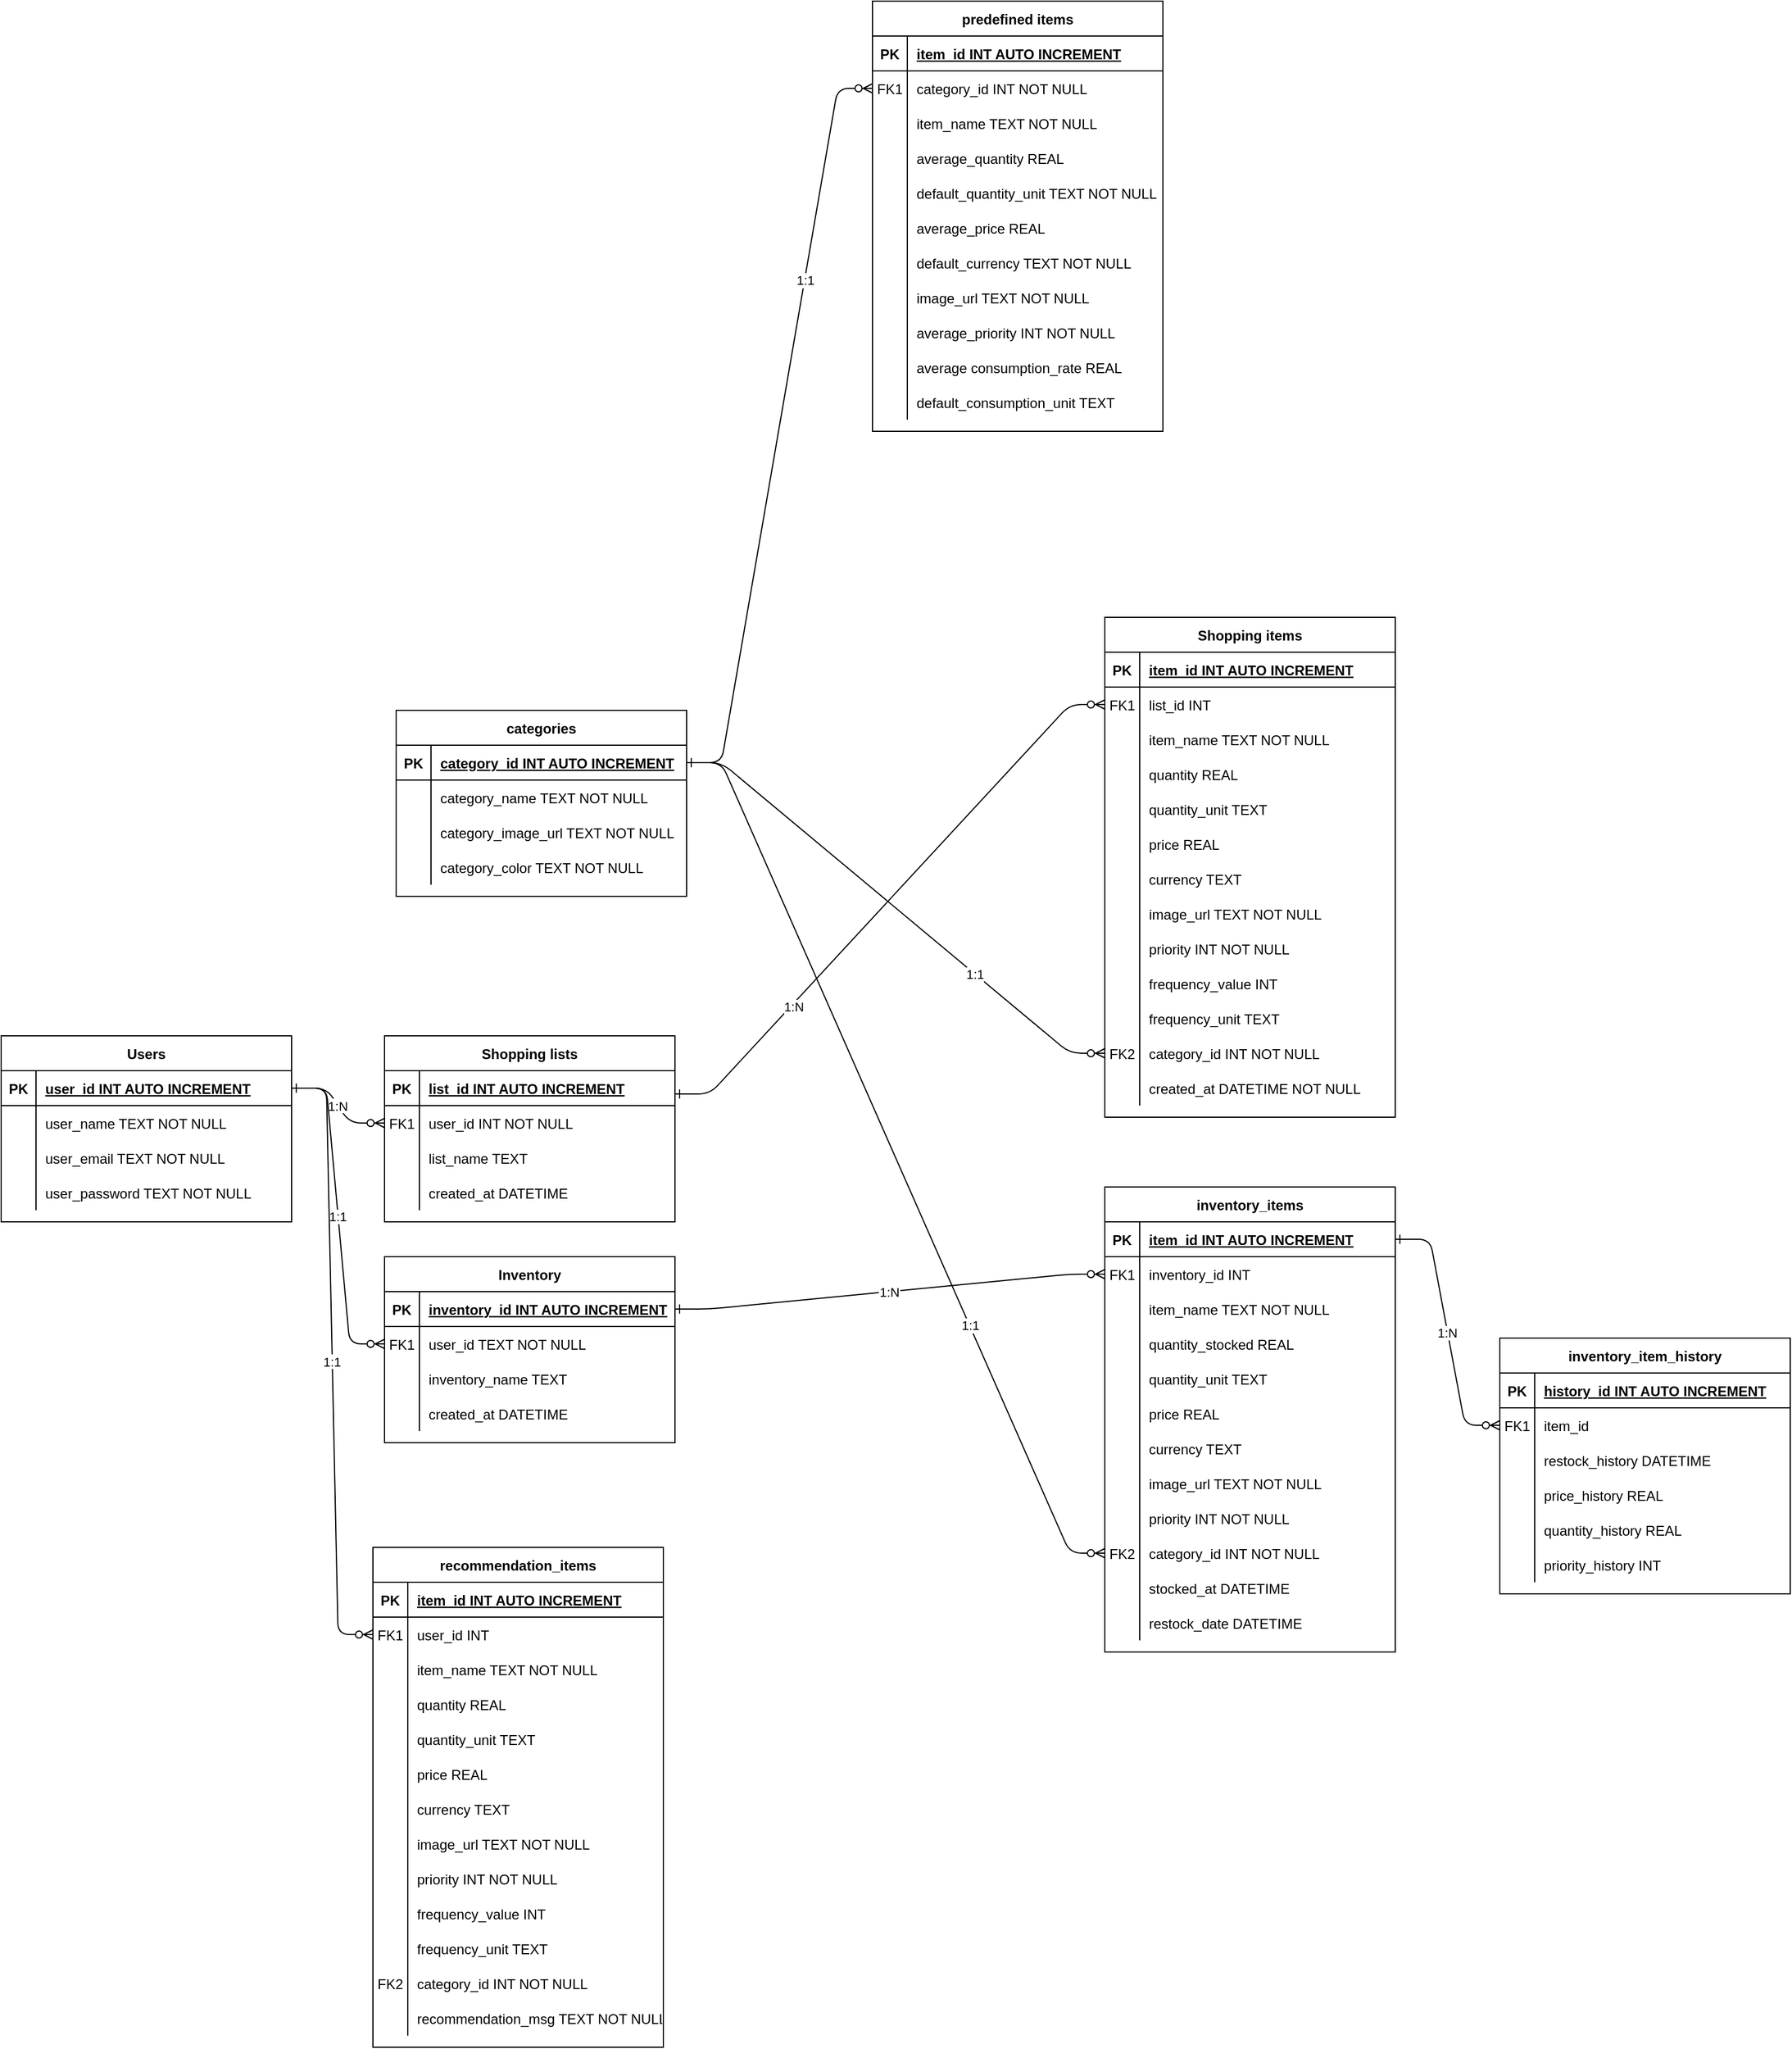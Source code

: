 <mxfile version="24.7.17">
  <diagram id="R2lEEEUBdFMjLlhIrx00" name="Page-1">
    <mxGraphModel dx="962" dy="1681" grid="1" gridSize="10" guides="1" tooltips="1" connect="1" arrows="1" fold="1" page="1" pageScale="1" pageWidth="850" pageHeight="1100" math="0" shadow="0" extFonts="Permanent Marker^https://fonts.googleapis.com/css?family=Permanent+Marker">
      <root>
        <mxCell id="0" />
        <mxCell id="1" parent="0" />
        <mxCell id="C-vyLk0tnHw3VtMMgP7b-1" value="1:N" style="edgeStyle=entityRelationEdgeStyle;endArrow=ERzeroToMany;startArrow=ERone;endFill=1;startFill=0;" parent="1" source="C-vyLk0tnHw3VtMMgP7b-24" target="C-vyLk0tnHw3VtMMgP7b-6" edge="1">
          <mxGeometry width="100" height="100" relative="1" as="geometry">
            <mxPoint x="340" y="720" as="sourcePoint" />
            <mxPoint x="440" y="620" as="targetPoint" />
          </mxGeometry>
        </mxCell>
        <mxCell id="C-vyLk0tnHw3VtMMgP7b-2" value="Shopping lists" style="shape=table;startSize=30;container=1;collapsible=1;childLayout=tableLayout;fixedRows=1;rowLines=0;fontStyle=1;align=center;resizeLast=1;" parent="1" vertex="1">
          <mxGeometry x="450" y="120" width="250" height="160" as="geometry" />
        </mxCell>
        <mxCell id="C-vyLk0tnHw3VtMMgP7b-3" value="" style="shape=partialRectangle;collapsible=0;dropTarget=0;pointerEvents=0;fillColor=none;points=[[0,0.5],[1,0.5]];portConstraint=eastwest;top=0;left=0;right=0;bottom=1;" parent="C-vyLk0tnHw3VtMMgP7b-2" vertex="1">
          <mxGeometry y="30" width="250" height="30" as="geometry" />
        </mxCell>
        <mxCell id="C-vyLk0tnHw3VtMMgP7b-4" value="PK" style="shape=partialRectangle;overflow=hidden;connectable=0;fillColor=none;top=0;left=0;bottom=0;right=0;fontStyle=1;" parent="C-vyLk0tnHw3VtMMgP7b-3" vertex="1">
          <mxGeometry width="30" height="30" as="geometry">
            <mxRectangle width="30" height="30" as="alternateBounds" />
          </mxGeometry>
        </mxCell>
        <mxCell id="C-vyLk0tnHw3VtMMgP7b-5" value="list_id INT AUTO INCREMENT" style="shape=partialRectangle;overflow=hidden;connectable=0;fillColor=none;top=0;left=0;bottom=0;right=0;align=left;spacingLeft=6;fontStyle=5;" parent="C-vyLk0tnHw3VtMMgP7b-3" vertex="1">
          <mxGeometry x="30" width="220" height="30" as="geometry">
            <mxRectangle width="220" height="30" as="alternateBounds" />
          </mxGeometry>
        </mxCell>
        <mxCell id="C-vyLk0tnHw3VtMMgP7b-6" value="" style="shape=partialRectangle;collapsible=0;dropTarget=0;pointerEvents=0;fillColor=none;points=[[0,0.5],[1,0.5]];portConstraint=eastwest;top=0;left=0;right=0;bottom=0;" parent="C-vyLk0tnHw3VtMMgP7b-2" vertex="1">
          <mxGeometry y="60" width="250" height="30" as="geometry" />
        </mxCell>
        <mxCell id="C-vyLk0tnHw3VtMMgP7b-7" value="FK1" style="shape=partialRectangle;overflow=hidden;connectable=0;fillColor=none;top=0;left=0;bottom=0;right=0;" parent="C-vyLk0tnHw3VtMMgP7b-6" vertex="1">
          <mxGeometry width="30" height="30" as="geometry">
            <mxRectangle width="30" height="30" as="alternateBounds" />
          </mxGeometry>
        </mxCell>
        <mxCell id="C-vyLk0tnHw3VtMMgP7b-8" value="user_id INT NOT NULL" style="shape=partialRectangle;overflow=hidden;connectable=0;fillColor=none;top=0;left=0;bottom=0;right=0;align=left;spacingLeft=6;" parent="C-vyLk0tnHw3VtMMgP7b-6" vertex="1">
          <mxGeometry x="30" width="220" height="30" as="geometry">
            <mxRectangle width="220" height="30" as="alternateBounds" />
          </mxGeometry>
        </mxCell>
        <mxCell id="C-vyLk0tnHw3VtMMgP7b-9" value="" style="shape=partialRectangle;collapsible=0;dropTarget=0;pointerEvents=0;fillColor=none;points=[[0,0.5],[1,0.5]];portConstraint=eastwest;top=0;left=0;right=0;bottom=0;" parent="C-vyLk0tnHw3VtMMgP7b-2" vertex="1">
          <mxGeometry y="90" width="250" height="30" as="geometry" />
        </mxCell>
        <mxCell id="C-vyLk0tnHw3VtMMgP7b-10" value="" style="shape=partialRectangle;overflow=hidden;connectable=0;fillColor=none;top=0;left=0;bottom=0;right=0;" parent="C-vyLk0tnHw3VtMMgP7b-9" vertex="1">
          <mxGeometry width="30" height="30" as="geometry">
            <mxRectangle width="30" height="30" as="alternateBounds" />
          </mxGeometry>
        </mxCell>
        <mxCell id="C-vyLk0tnHw3VtMMgP7b-11" value="list_name TEXT" style="shape=partialRectangle;overflow=hidden;connectable=0;fillColor=none;top=0;left=0;bottom=0;right=0;align=left;spacingLeft=6;" parent="C-vyLk0tnHw3VtMMgP7b-9" vertex="1">
          <mxGeometry x="30" width="220" height="30" as="geometry">
            <mxRectangle width="220" height="30" as="alternateBounds" />
          </mxGeometry>
        </mxCell>
        <mxCell id="xx-xtu1HM2VHuq2SDBiG-39" value="" style="shape=partialRectangle;collapsible=0;dropTarget=0;pointerEvents=0;fillColor=none;points=[[0,0.5],[1,0.5]];portConstraint=eastwest;top=0;left=0;right=0;bottom=0;" parent="C-vyLk0tnHw3VtMMgP7b-2" vertex="1">
          <mxGeometry y="120" width="250" height="30" as="geometry" />
        </mxCell>
        <mxCell id="xx-xtu1HM2VHuq2SDBiG-40" value="" style="shape=partialRectangle;overflow=hidden;connectable=0;fillColor=none;top=0;left=0;bottom=0;right=0;" parent="xx-xtu1HM2VHuq2SDBiG-39" vertex="1">
          <mxGeometry width="30" height="30" as="geometry">
            <mxRectangle width="30" height="30" as="alternateBounds" />
          </mxGeometry>
        </mxCell>
        <mxCell id="xx-xtu1HM2VHuq2SDBiG-41" value="created_at DATETIME" style="shape=partialRectangle;overflow=hidden;connectable=0;fillColor=none;top=0;left=0;bottom=0;right=0;align=left;spacingLeft=6;" parent="xx-xtu1HM2VHuq2SDBiG-39" vertex="1">
          <mxGeometry x="30" width="220" height="30" as="geometry">
            <mxRectangle width="220" height="30" as="alternateBounds" />
          </mxGeometry>
        </mxCell>
        <mxCell id="C-vyLk0tnHw3VtMMgP7b-13" value="Inventory" style="shape=table;startSize=30;container=1;collapsible=1;childLayout=tableLayout;fixedRows=1;rowLines=0;fontStyle=1;align=center;resizeLast=1;" parent="1" vertex="1">
          <mxGeometry x="450" y="310" width="250" height="160" as="geometry" />
        </mxCell>
        <mxCell id="C-vyLk0tnHw3VtMMgP7b-14" value="" style="shape=partialRectangle;collapsible=0;dropTarget=0;pointerEvents=0;fillColor=none;points=[[0,0.5],[1,0.5]];portConstraint=eastwest;top=0;left=0;right=0;bottom=1;" parent="C-vyLk0tnHw3VtMMgP7b-13" vertex="1">
          <mxGeometry y="30" width="250" height="30" as="geometry" />
        </mxCell>
        <mxCell id="C-vyLk0tnHw3VtMMgP7b-15" value="PK" style="shape=partialRectangle;overflow=hidden;connectable=0;fillColor=none;top=0;left=0;bottom=0;right=0;fontStyle=1;" parent="C-vyLk0tnHw3VtMMgP7b-14" vertex="1">
          <mxGeometry width="30" height="30" as="geometry">
            <mxRectangle width="30" height="30" as="alternateBounds" />
          </mxGeometry>
        </mxCell>
        <mxCell id="C-vyLk0tnHw3VtMMgP7b-16" value="inventory_id INT AUTO INCREMENT" style="shape=partialRectangle;overflow=hidden;connectable=0;fillColor=none;top=0;left=0;bottom=0;right=0;align=left;spacingLeft=6;fontStyle=5;" parent="C-vyLk0tnHw3VtMMgP7b-14" vertex="1">
          <mxGeometry x="30" width="220" height="30" as="geometry">
            <mxRectangle width="220" height="30" as="alternateBounds" />
          </mxGeometry>
        </mxCell>
        <mxCell id="C-vyLk0tnHw3VtMMgP7b-17" value="" style="shape=partialRectangle;collapsible=0;dropTarget=0;pointerEvents=0;fillColor=none;points=[[0,0.5],[1,0.5]];portConstraint=eastwest;top=0;left=0;right=0;bottom=0;" parent="C-vyLk0tnHw3VtMMgP7b-13" vertex="1">
          <mxGeometry y="60" width="250" height="30" as="geometry" />
        </mxCell>
        <mxCell id="C-vyLk0tnHw3VtMMgP7b-18" value="FK1" style="shape=partialRectangle;overflow=hidden;connectable=0;fillColor=none;top=0;left=0;bottom=0;right=0;" parent="C-vyLk0tnHw3VtMMgP7b-17" vertex="1">
          <mxGeometry width="30" height="30" as="geometry">
            <mxRectangle width="30" height="30" as="alternateBounds" />
          </mxGeometry>
        </mxCell>
        <mxCell id="C-vyLk0tnHw3VtMMgP7b-19" value="user_id TEXT NOT NULL" style="shape=partialRectangle;overflow=hidden;connectable=0;fillColor=none;top=0;left=0;bottom=0;right=0;align=left;spacingLeft=6;" parent="C-vyLk0tnHw3VtMMgP7b-17" vertex="1">
          <mxGeometry x="30" width="220" height="30" as="geometry">
            <mxRectangle width="220" height="30" as="alternateBounds" />
          </mxGeometry>
        </mxCell>
        <mxCell id="xx-xtu1HM2VHuq2SDBiG-102" value="" style="shape=partialRectangle;collapsible=0;dropTarget=0;pointerEvents=0;fillColor=none;points=[[0,0.5],[1,0.5]];portConstraint=eastwest;top=0;left=0;right=0;bottom=0;" parent="C-vyLk0tnHw3VtMMgP7b-13" vertex="1">
          <mxGeometry y="90" width="250" height="30" as="geometry" />
        </mxCell>
        <mxCell id="xx-xtu1HM2VHuq2SDBiG-103" value="" style="shape=partialRectangle;overflow=hidden;connectable=0;fillColor=none;top=0;left=0;bottom=0;right=0;" parent="xx-xtu1HM2VHuq2SDBiG-102" vertex="1">
          <mxGeometry width="30" height="30" as="geometry">
            <mxRectangle width="30" height="30" as="alternateBounds" />
          </mxGeometry>
        </mxCell>
        <mxCell id="xx-xtu1HM2VHuq2SDBiG-104" value="inventory_name TEXT" style="shape=partialRectangle;overflow=hidden;connectable=0;fillColor=none;top=0;left=0;bottom=0;right=0;align=left;spacingLeft=6;" parent="xx-xtu1HM2VHuq2SDBiG-102" vertex="1">
          <mxGeometry x="30" width="220" height="30" as="geometry">
            <mxRectangle width="220" height="30" as="alternateBounds" />
          </mxGeometry>
        </mxCell>
        <mxCell id="C-vyLk0tnHw3VtMMgP7b-20" value="" style="shape=partialRectangle;collapsible=0;dropTarget=0;pointerEvents=0;fillColor=none;points=[[0,0.5],[1,0.5]];portConstraint=eastwest;top=0;left=0;right=0;bottom=0;" parent="C-vyLk0tnHw3VtMMgP7b-13" vertex="1">
          <mxGeometry y="120" width="250" height="30" as="geometry" />
        </mxCell>
        <mxCell id="C-vyLk0tnHw3VtMMgP7b-21" value="" style="shape=partialRectangle;overflow=hidden;connectable=0;fillColor=none;top=0;left=0;bottom=0;right=0;" parent="C-vyLk0tnHw3VtMMgP7b-20" vertex="1">
          <mxGeometry width="30" height="30" as="geometry">
            <mxRectangle width="30" height="30" as="alternateBounds" />
          </mxGeometry>
        </mxCell>
        <mxCell id="C-vyLk0tnHw3VtMMgP7b-22" value="created_at DATETIME" style="shape=partialRectangle;overflow=hidden;connectable=0;fillColor=none;top=0;left=0;bottom=0;right=0;align=left;spacingLeft=6;" parent="C-vyLk0tnHw3VtMMgP7b-20" vertex="1">
          <mxGeometry x="30" width="220" height="30" as="geometry">
            <mxRectangle width="220" height="30" as="alternateBounds" />
          </mxGeometry>
        </mxCell>
        <mxCell id="C-vyLk0tnHw3VtMMgP7b-23" value="Users" style="shape=table;startSize=30;container=1;collapsible=1;childLayout=tableLayout;fixedRows=1;rowLines=0;fontStyle=1;align=center;resizeLast=1;" parent="1" vertex="1">
          <mxGeometry x="120" y="120" width="250" height="160" as="geometry" />
        </mxCell>
        <mxCell id="C-vyLk0tnHw3VtMMgP7b-24" value="" style="shape=partialRectangle;collapsible=0;dropTarget=0;pointerEvents=0;fillColor=none;points=[[0,0.5],[1,0.5]];portConstraint=eastwest;top=0;left=0;right=0;bottom=1;" parent="C-vyLk0tnHw3VtMMgP7b-23" vertex="1">
          <mxGeometry y="30" width="250" height="30" as="geometry" />
        </mxCell>
        <mxCell id="C-vyLk0tnHw3VtMMgP7b-25" value="PK" style="shape=partialRectangle;overflow=hidden;connectable=0;fillColor=none;top=0;left=0;bottom=0;right=0;fontStyle=1;" parent="C-vyLk0tnHw3VtMMgP7b-24" vertex="1">
          <mxGeometry width="30" height="30" as="geometry">
            <mxRectangle width="30" height="30" as="alternateBounds" />
          </mxGeometry>
        </mxCell>
        <mxCell id="C-vyLk0tnHw3VtMMgP7b-26" value="user_id INT AUTO INCREMENT" style="shape=partialRectangle;overflow=hidden;connectable=0;fillColor=none;top=0;left=0;bottom=0;right=0;align=left;spacingLeft=6;fontStyle=5;" parent="C-vyLk0tnHw3VtMMgP7b-24" vertex="1">
          <mxGeometry x="30" width="220" height="30" as="geometry">
            <mxRectangle width="220" height="30" as="alternateBounds" />
          </mxGeometry>
        </mxCell>
        <mxCell id="xx-xtu1HM2VHuq2SDBiG-1" value="" style="shape=partialRectangle;collapsible=0;dropTarget=0;pointerEvents=0;fillColor=none;points=[[0,0.5],[1,0.5]];portConstraint=eastwest;top=0;left=0;right=0;bottom=0;" parent="C-vyLk0tnHw3VtMMgP7b-23" vertex="1">
          <mxGeometry y="60" width="250" height="30" as="geometry" />
        </mxCell>
        <mxCell id="xx-xtu1HM2VHuq2SDBiG-2" value="" style="shape=partialRectangle;overflow=hidden;connectable=0;fillColor=none;top=0;left=0;bottom=0;right=0;" parent="xx-xtu1HM2VHuq2SDBiG-1" vertex="1">
          <mxGeometry width="30" height="30" as="geometry">
            <mxRectangle width="30" height="30" as="alternateBounds" />
          </mxGeometry>
        </mxCell>
        <mxCell id="xx-xtu1HM2VHuq2SDBiG-3" value="user_name TEXT NOT NULL " style="shape=partialRectangle;overflow=hidden;connectable=0;fillColor=none;top=0;left=0;bottom=0;right=0;align=left;spacingLeft=6;" parent="xx-xtu1HM2VHuq2SDBiG-1" vertex="1">
          <mxGeometry x="30" width="220" height="30" as="geometry">
            <mxRectangle width="220" height="30" as="alternateBounds" />
          </mxGeometry>
        </mxCell>
        <mxCell id="xx-xtu1HM2VHuq2SDBiG-4" value="" style="shape=partialRectangle;collapsible=0;dropTarget=0;pointerEvents=0;fillColor=none;points=[[0,0.5],[1,0.5]];portConstraint=eastwest;top=0;left=0;right=0;bottom=0;" parent="C-vyLk0tnHw3VtMMgP7b-23" vertex="1">
          <mxGeometry y="90" width="250" height="30" as="geometry" />
        </mxCell>
        <mxCell id="xx-xtu1HM2VHuq2SDBiG-5" value="" style="shape=partialRectangle;overflow=hidden;connectable=0;fillColor=none;top=0;left=0;bottom=0;right=0;" parent="xx-xtu1HM2VHuq2SDBiG-4" vertex="1">
          <mxGeometry width="30" height="30" as="geometry">
            <mxRectangle width="30" height="30" as="alternateBounds" />
          </mxGeometry>
        </mxCell>
        <mxCell id="xx-xtu1HM2VHuq2SDBiG-6" value="user_email TEXT NOT NULL" style="shape=partialRectangle;overflow=hidden;connectable=0;fillColor=none;top=0;left=0;bottom=0;right=0;align=left;spacingLeft=6;" parent="xx-xtu1HM2VHuq2SDBiG-4" vertex="1">
          <mxGeometry x="30" width="220" height="30" as="geometry">
            <mxRectangle width="220" height="30" as="alternateBounds" />
          </mxGeometry>
        </mxCell>
        <mxCell id="C-vyLk0tnHw3VtMMgP7b-27" value="" style="shape=partialRectangle;collapsible=0;dropTarget=0;pointerEvents=0;fillColor=none;points=[[0,0.5],[1,0.5]];portConstraint=eastwest;top=0;left=0;right=0;bottom=0;" parent="C-vyLk0tnHw3VtMMgP7b-23" vertex="1">
          <mxGeometry y="120" width="250" height="30" as="geometry" />
        </mxCell>
        <mxCell id="C-vyLk0tnHw3VtMMgP7b-28" value="" style="shape=partialRectangle;overflow=hidden;connectable=0;fillColor=none;top=0;left=0;bottom=0;right=0;" parent="C-vyLk0tnHw3VtMMgP7b-27" vertex="1">
          <mxGeometry width="30" height="30" as="geometry">
            <mxRectangle width="30" height="30" as="alternateBounds" />
          </mxGeometry>
        </mxCell>
        <mxCell id="C-vyLk0tnHw3VtMMgP7b-29" value="user_password TEXT NOT NULL" style="shape=partialRectangle;overflow=hidden;connectable=0;fillColor=none;top=0;left=0;bottom=0;right=0;align=left;spacingLeft=6;" parent="C-vyLk0tnHw3VtMMgP7b-27" vertex="1">
          <mxGeometry x="30" width="220" height="30" as="geometry">
            <mxRectangle width="220" height="30" as="alternateBounds" />
          </mxGeometry>
        </mxCell>
        <mxCell id="xx-xtu1HM2VHuq2SDBiG-23" value="1:1" style="edgeStyle=entityRelationEdgeStyle;endArrow=ERzeroToMany;startArrow=ERone;endFill=1;startFill=0;exitX=1;exitY=0.5;exitDx=0;exitDy=0;entryX=0;entryY=0.5;entryDx=0;entryDy=0;" parent="1" source="C-vyLk0tnHw3VtMMgP7b-24" target="C-vyLk0tnHw3VtMMgP7b-17" edge="1">
          <mxGeometry width="100" height="100" relative="1" as="geometry">
            <mxPoint x="360" y="330" as="sourcePoint" />
            <mxPoint x="440" y="360" as="targetPoint" />
            <Array as="points">
              <mxPoint x="380" y="190" />
              <mxPoint x="380" y="280" />
              <mxPoint x="430" y="530" />
              <mxPoint x="450" y="400" />
            </Array>
          </mxGeometry>
        </mxCell>
        <mxCell id="xx-xtu1HM2VHuq2SDBiG-24" value="Shopping items" style="shape=table;startSize=30;container=1;collapsible=1;childLayout=tableLayout;fixedRows=1;rowLines=0;fontStyle=1;align=center;resizeLast=1;" parent="1" vertex="1">
          <mxGeometry x="1070" y="-240" width="250" height="430" as="geometry" />
        </mxCell>
        <mxCell id="xx-xtu1HM2VHuq2SDBiG-25" value="" style="shape=partialRectangle;collapsible=0;dropTarget=0;pointerEvents=0;fillColor=none;points=[[0,0.5],[1,0.5]];portConstraint=eastwest;top=0;left=0;right=0;bottom=1;" parent="xx-xtu1HM2VHuq2SDBiG-24" vertex="1">
          <mxGeometry y="30" width="250" height="30" as="geometry" />
        </mxCell>
        <mxCell id="xx-xtu1HM2VHuq2SDBiG-26" value="PK" style="shape=partialRectangle;overflow=hidden;connectable=0;fillColor=none;top=0;left=0;bottom=0;right=0;fontStyle=1;" parent="xx-xtu1HM2VHuq2SDBiG-25" vertex="1">
          <mxGeometry width="30" height="30" as="geometry">
            <mxRectangle width="30" height="30" as="alternateBounds" />
          </mxGeometry>
        </mxCell>
        <mxCell id="xx-xtu1HM2VHuq2SDBiG-27" value="item_id INT AUTO INCREMENT" style="shape=partialRectangle;overflow=hidden;connectable=0;fillColor=none;top=0;left=0;bottom=0;right=0;align=left;spacingLeft=6;fontStyle=5;" parent="xx-xtu1HM2VHuq2SDBiG-25" vertex="1">
          <mxGeometry x="30" width="220" height="30" as="geometry">
            <mxRectangle width="220" height="30" as="alternateBounds" />
          </mxGeometry>
        </mxCell>
        <mxCell id="xx-xtu1HM2VHuq2SDBiG-28" value="" style="shape=partialRectangle;collapsible=0;dropTarget=0;pointerEvents=0;fillColor=none;points=[[0,0.5],[1,0.5]];portConstraint=eastwest;top=0;left=0;right=0;bottom=0;" parent="xx-xtu1HM2VHuq2SDBiG-24" vertex="1">
          <mxGeometry y="60" width="250" height="30" as="geometry" />
        </mxCell>
        <mxCell id="xx-xtu1HM2VHuq2SDBiG-29" value="FK1" style="shape=partialRectangle;overflow=hidden;connectable=0;fillColor=none;top=0;left=0;bottom=0;right=0;" parent="xx-xtu1HM2VHuq2SDBiG-28" vertex="1">
          <mxGeometry width="30" height="30" as="geometry">
            <mxRectangle width="30" height="30" as="alternateBounds" />
          </mxGeometry>
        </mxCell>
        <mxCell id="xx-xtu1HM2VHuq2SDBiG-30" value="list_id INT" style="shape=partialRectangle;overflow=hidden;connectable=0;fillColor=none;top=0;left=0;bottom=0;right=0;align=left;spacingLeft=6;" parent="xx-xtu1HM2VHuq2SDBiG-28" vertex="1">
          <mxGeometry x="30" width="220" height="30" as="geometry">
            <mxRectangle width="220" height="30" as="alternateBounds" />
          </mxGeometry>
        </mxCell>
        <mxCell id="xx-xtu1HM2VHuq2SDBiG-31" value="" style="shape=partialRectangle;collapsible=0;dropTarget=0;pointerEvents=0;fillColor=none;points=[[0,0.5],[1,0.5]];portConstraint=eastwest;top=0;left=0;right=0;bottom=0;" parent="xx-xtu1HM2VHuq2SDBiG-24" vertex="1">
          <mxGeometry y="90" width="250" height="30" as="geometry" />
        </mxCell>
        <mxCell id="xx-xtu1HM2VHuq2SDBiG-32" value="" style="shape=partialRectangle;overflow=hidden;connectable=0;fillColor=none;top=0;left=0;bottom=0;right=0;" parent="xx-xtu1HM2VHuq2SDBiG-31" vertex="1">
          <mxGeometry width="30" height="30" as="geometry">
            <mxRectangle width="30" height="30" as="alternateBounds" />
          </mxGeometry>
        </mxCell>
        <mxCell id="xx-xtu1HM2VHuq2SDBiG-33" value="item_name TEXT NOT NULL" style="shape=partialRectangle;overflow=hidden;connectable=0;fillColor=none;top=0;left=0;bottom=0;right=0;align=left;spacingLeft=6;" parent="xx-xtu1HM2VHuq2SDBiG-31" vertex="1">
          <mxGeometry x="30" width="220" height="30" as="geometry">
            <mxRectangle width="220" height="30" as="alternateBounds" />
          </mxGeometry>
        </mxCell>
        <mxCell id="xx-xtu1HM2VHuq2SDBiG-36" value="" style="shape=partialRectangle;collapsible=0;dropTarget=0;pointerEvents=0;fillColor=none;points=[[0,0.5],[1,0.5]];portConstraint=eastwest;top=0;left=0;right=0;bottom=0;" parent="xx-xtu1HM2VHuq2SDBiG-24" vertex="1">
          <mxGeometry y="120" width="250" height="30" as="geometry" />
        </mxCell>
        <mxCell id="xx-xtu1HM2VHuq2SDBiG-37" value="" style="shape=partialRectangle;overflow=hidden;connectable=0;fillColor=none;top=0;left=0;bottom=0;right=0;" parent="xx-xtu1HM2VHuq2SDBiG-36" vertex="1">
          <mxGeometry width="30" height="30" as="geometry">
            <mxRectangle width="30" height="30" as="alternateBounds" />
          </mxGeometry>
        </mxCell>
        <mxCell id="xx-xtu1HM2VHuq2SDBiG-38" value="quantity REAL" style="shape=partialRectangle;overflow=hidden;connectable=0;fillColor=none;top=0;left=0;bottom=0;right=0;align=left;spacingLeft=6;" parent="xx-xtu1HM2VHuq2SDBiG-36" vertex="1">
          <mxGeometry x="30" width="220" height="30" as="geometry">
            <mxRectangle width="220" height="30" as="alternateBounds" />
          </mxGeometry>
        </mxCell>
        <mxCell id="xx-xtu1HM2VHuq2SDBiG-53" value="" style="shape=partialRectangle;collapsible=0;dropTarget=0;pointerEvents=0;fillColor=none;points=[[0,0.5],[1,0.5]];portConstraint=eastwest;top=0;left=0;right=0;bottom=0;" parent="xx-xtu1HM2VHuq2SDBiG-24" vertex="1">
          <mxGeometry y="150" width="250" height="30" as="geometry" />
        </mxCell>
        <mxCell id="xx-xtu1HM2VHuq2SDBiG-54" value="" style="shape=partialRectangle;overflow=hidden;connectable=0;fillColor=none;top=0;left=0;bottom=0;right=0;" parent="xx-xtu1HM2VHuq2SDBiG-53" vertex="1">
          <mxGeometry width="30" height="30" as="geometry">
            <mxRectangle width="30" height="30" as="alternateBounds" />
          </mxGeometry>
        </mxCell>
        <mxCell id="xx-xtu1HM2VHuq2SDBiG-55" value="quantity_unit TEXT" style="shape=partialRectangle;overflow=hidden;connectable=0;fillColor=none;top=0;left=0;bottom=0;right=0;align=left;spacingLeft=6;" parent="xx-xtu1HM2VHuq2SDBiG-53" vertex="1">
          <mxGeometry x="30" width="220" height="30" as="geometry">
            <mxRectangle width="220" height="30" as="alternateBounds" />
          </mxGeometry>
        </mxCell>
        <mxCell id="xx-xtu1HM2VHuq2SDBiG-47" value="" style="shape=partialRectangle;collapsible=0;dropTarget=0;pointerEvents=0;fillColor=none;points=[[0,0.5],[1,0.5]];portConstraint=eastwest;top=0;left=0;right=0;bottom=0;" parent="xx-xtu1HM2VHuq2SDBiG-24" vertex="1">
          <mxGeometry y="180" width="250" height="30" as="geometry" />
        </mxCell>
        <mxCell id="xx-xtu1HM2VHuq2SDBiG-48" value="" style="shape=partialRectangle;overflow=hidden;connectable=0;fillColor=none;top=0;left=0;bottom=0;right=0;" parent="xx-xtu1HM2VHuq2SDBiG-47" vertex="1">
          <mxGeometry width="30" height="30" as="geometry">
            <mxRectangle width="30" height="30" as="alternateBounds" />
          </mxGeometry>
        </mxCell>
        <mxCell id="xx-xtu1HM2VHuq2SDBiG-49" value="price REAL " style="shape=partialRectangle;overflow=hidden;connectable=0;fillColor=none;top=0;left=0;bottom=0;right=0;align=left;spacingLeft=6;" parent="xx-xtu1HM2VHuq2SDBiG-47" vertex="1">
          <mxGeometry x="30" width="220" height="30" as="geometry">
            <mxRectangle width="220" height="30" as="alternateBounds" />
          </mxGeometry>
        </mxCell>
        <mxCell id="xx-xtu1HM2VHuq2SDBiG-56" value="" style="shape=partialRectangle;collapsible=0;dropTarget=0;pointerEvents=0;fillColor=none;points=[[0,0.5],[1,0.5]];portConstraint=eastwest;top=0;left=0;right=0;bottom=0;" parent="xx-xtu1HM2VHuq2SDBiG-24" vertex="1">
          <mxGeometry y="210" width="250" height="30" as="geometry" />
        </mxCell>
        <mxCell id="xx-xtu1HM2VHuq2SDBiG-57" value="" style="shape=partialRectangle;overflow=hidden;connectable=0;fillColor=none;top=0;left=0;bottom=0;right=0;" parent="xx-xtu1HM2VHuq2SDBiG-56" vertex="1">
          <mxGeometry width="30" height="30" as="geometry">
            <mxRectangle width="30" height="30" as="alternateBounds" />
          </mxGeometry>
        </mxCell>
        <mxCell id="xx-xtu1HM2VHuq2SDBiG-58" value="currency TEXT" style="shape=partialRectangle;overflow=hidden;connectable=0;fillColor=none;top=0;left=0;bottom=0;right=0;align=left;spacingLeft=6;" parent="xx-xtu1HM2VHuq2SDBiG-56" vertex="1">
          <mxGeometry x="30" width="220" height="30" as="geometry">
            <mxRectangle width="220" height="30" as="alternateBounds" />
          </mxGeometry>
        </mxCell>
        <mxCell id="xx-xtu1HM2VHuq2SDBiG-50" value="" style="shape=partialRectangle;collapsible=0;dropTarget=0;pointerEvents=0;fillColor=none;points=[[0,0.5],[1,0.5]];portConstraint=eastwest;top=0;left=0;right=0;bottom=0;" parent="xx-xtu1HM2VHuq2SDBiG-24" vertex="1">
          <mxGeometry y="240" width="250" height="30" as="geometry" />
        </mxCell>
        <mxCell id="xx-xtu1HM2VHuq2SDBiG-51" value="" style="shape=partialRectangle;overflow=hidden;connectable=0;fillColor=none;top=0;left=0;bottom=0;right=0;" parent="xx-xtu1HM2VHuq2SDBiG-50" vertex="1">
          <mxGeometry width="30" height="30" as="geometry">
            <mxRectangle width="30" height="30" as="alternateBounds" />
          </mxGeometry>
        </mxCell>
        <mxCell id="xx-xtu1HM2VHuq2SDBiG-52" value="image_url TEXT NOT NULL" style="shape=partialRectangle;overflow=hidden;connectable=0;fillColor=none;top=0;left=0;bottom=0;right=0;align=left;spacingLeft=6;" parent="xx-xtu1HM2VHuq2SDBiG-50" vertex="1">
          <mxGeometry x="30" width="220" height="30" as="geometry">
            <mxRectangle width="220" height="30" as="alternateBounds" />
          </mxGeometry>
        </mxCell>
        <mxCell id="xx-xtu1HM2VHuq2SDBiG-59" value="" style="shape=partialRectangle;collapsible=0;dropTarget=0;pointerEvents=0;fillColor=none;points=[[0,0.5],[1,0.5]];portConstraint=eastwest;top=0;left=0;right=0;bottom=0;" parent="xx-xtu1HM2VHuq2SDBiG-24" vertex="1">
          <mxGeometry y="270" width="250" height="30" as="geometry" />
        </mxCell>
        <mxCell id="xx-xtu1HM2VHuq2SDBiG-60" value="" style="shape=partialRectangle;overflow=hidden;connectable=0;fillColor=none;top=0;left=0;bottom=0;right=0;" parent="xx-xtu1HM2VHuq2SDBiG-59" vertex="1">
          <mxGeometry width="30" height="30" as="geometry">
            <mxRectangle width="30" height="30" as="alternateBounds" />
          </mxGeometry>
        </mxCell>
        <mxCell id="xx-xtu1HM2VHuq2SDBiG-61" value="priority INT NOT NULL" style="shape=partialRectangle;overflow=hidden;connectable=0;fillColor=none;top=0;left=0;bottom=0;right=0;align=left;spacingLeft=6;" parent="xx-xtu1HM2VHuq2SDBiG-59" vertex="1">
          <mxGeometry x="30" width="220" height="30" as="geometry">
            <mxRectangle width="220" height="30" as="alternateBounds" />
          </mxGeometry>
        </mxCell>
        <mxCell id="xx-xtu1HM2VHuq2SDBiG-62" value="" style="shape=partialRectangle;collapsible=0;dropTarget=0;pointerEvents=0;fillColor=none;points=[[0,0.5],[1,0.5]];portConstraint=eastwest;top=0;left=0;right=0;bottom=0;" parent="xx-xtu1HM2VHuq2SDBiG-24" vertex="1">
          <mxGeometry y="300" width="250" height="30" as="geometry" />
        </mxCell>
        <mxCell id="xx-xtu1HM2VHuq2SDBiG-63" value="" style="shape=partialRectangle;overflow=hidden;connectable=0;fillColor=none;top=0;left=0;bottom=0;right=0;" parent="xx-xtu1HM2VHuq2SDBiG-62" vertex="1">
          <mxGeometry width="30" height="30" as="geometry">
            <mxRectangle width="30" height="30" as="alternateBounds" />
          </mxGeometry>
        </mxCell>
        <mxCell id="xx-xtu1HM2VHuq2SDBiG-64" value="frequency_value INT" style="shape=partialRectangle;overflow=hidden;connectable=0;fillColor=none;top=0;left=0;bottom=0;right=0;align=left;spacingLeft=6;" parent="xx-xtu1HM2VHuq2SDBiG-62" vertex="1">
          <mxGeometry x="30" width="220" height="30" as="geometry">
            <mxRectangle width="220" height="30" as="alternateBounds" />
          </mxGeometry>
        </mxCell>
        <mxCell id="xx-xtu1HM2VHuq2SDBiG-65" value="" style="shape=partialRectangle;collapsible=0;dropTarget=0;pointerEvents=0;fillColor=none;points=[[0,0.5],[1,0.5]];portConstraint=eastwest;top=0;left=0;right=0;bottom=0;" parent="xx-xtu1HM2VHuq2SDBiG-24" vertex="1">
          <mxGeometry y="330" width="250" height="30" as="geometry" />
        </mxCell>
        <mxCell id="xx-xtu1HM2VHuq2SDBiG-66" value="" style="shape=partialRectangle;overflow=hidden;connectable=0;fillColor=none;top=0;left=0;bottom=0;right=0;" parent="xx-xtu1HM2VHuq2SDBiG-65" vertex="1">
          <mxGeometry width="30" height="30" as="geometry">
            <mxRectangle width="30" height="30" as="alternateBounds" />
          </mxGeometry>
        </mxCell>
        <mxCell id="xx-xtu1HM2VHuq2SDBiG-67" value="frequency_unit TEXT" style="shape=partialRectangle;overflow=hidden;connectable=0;fillColor=none;top=0;left=0;bottom=0;right=0;align=left;spacingLeft=6;" parent="xx-xtu1HM2VHuq2SDBiG-65" vertex="1">
          <mxGeometry x="30" width="220" height="30" as="geometry">
            <mxRectangle width="220" height="30" as="alternateBounds" />
          </mxGeometry>
        </mxCell>
        <mxCell id="xx-xtu1HM2VHuq2SDBiG-87" value="" style="shape=partialRectangle;collapsible=0;dropTarget=0;pointerEvents=0;fillColor=none;points=[[0,0.5],[1,0.5]];portConstraint=eastwest;top=0;left=0;right=0;bottom=0;" parent="xx-xtu1HM2VHuq2SDBiG-24" vertex="1">
          <mxGeometry y="360" width="250" height="30" as="geometry" />
        </mxCell>
        <mxCell id="xx-xtu1HM2VHuq2SDBiG-88" value="FK2" style="shape=partialRectangle;overflow=hidden;connectable=0;fillColor=none;top=0;left=0;bottom=0;right=0;" parent="xx-xtu1HM2VHuq2SDBiG-87" vertex="1">
          <mxGeometry width="30" height="30" as="geometry">
            <mxRectangle width="30" height="30" as="alternateBounds" />
          </mxGeometry>
        </mxCell>
        <mxCell id="xx-xtu1HM2VHuq2SDBiG-89" value="category_id INT NOT NULL" style="shape=partialRectangle;overflow=hidden;connectable=0;fillColor=none;top=0;left=0;bottom=0;right=0;align=left;spacingLeft=6;" parent="xx-xtu1HM2VHuq2SDBiG-87" vertex="1">
          <mxGeometry x="30" width="220" height="30" as="geometry">
            <mxRectangle width="220" height="30" as="alternateBounds" />
          </mxGeometry>
        </mxCell>
        <mxCell id="xx-xtu1HM2VHuq2SDBiG-84" value="" style="shape=partialRectangle;collapsible=0;dropTarget=0;pointerEvents=0;fillColor=none;points=[[0,0.5],[1,0.5]];portConstraint=eastwest;top=0;left=0;right=0;bottom=0;" parent="xx-xtu1HM2VHuq2SDBiG-24" vertex="1">
          <mxGeometry y="390" width="250" height="30" as="geometry" />
        </mxCell>
        <mxCell id="xx-xtu1HM2VHuq2SDBiG-85" value="" style="shape=partialRectangle;overflow=hidden;connectable=0;fillColor=none;top=0;left=0;bottom=0;right=0;" parent="xx-xtu1HM2VHuq2SDBiG-84" vertex="1">
          <mxGeometry width="30" height="30" as="geometry">
            <mxRectangle width="30" height="30" as="alternateBounds" />
          </mxGeometry>
        </mxCell>
        <mxCell id="xx-xtu1HM2VHuq2SDBiG-86" value="created_at DATETIME NOT NULL" style="shape=partialRectangle;overflow=hidden;connectable=0;fillColor=none;top=0;left=0;bottom=0;right=0;align=left;spacingLeft=6;" parent="xx-xtu1HM2VHuq2SDBiG-84" vertex="1">
          <mxGeometry x="30" width="220" height="30" as="geometry">
            <mxRectangle width="220" height="30" as="alternateBounds" />
          </mxGeometry>
        </mxCell>
        <mxCell id="xx-xtu1HM2VHuq2SDBiG-46" value="" style="edgeStyle=entityRelationEdgeStyle;endArrow=ERzeroToMany;startArrow=ERone;endFill=1;startFill=0;entryX=0;entryY=0.5;entryDx=0;entryDy=0;" parent="1" target="xx-xtu1HM2VHuq2SDBiG-28" edge="1">
          <mxGeometry width="100" height="100" relative="1" as="geometry">
            <mxPoint x="700" y="170" as="sourcePoint" />
            <mxPoint x="750" y="200" as="targetPoint" />
            <Array as="points">
              <mxPoint x="740" y="220" />
            </Array>
          </mxGeometry>
        </mxCell>
        <mxCell id="xx-xtu1HM2VHuq2SDBiG-170" value="1:N" style="edgeLabel;html=1;align=center;verticalAlign=middle;resizable=0;points=[];" parent="xx-xtu1HM2VHuq2SDBiG-46" vertex="1" connectable="0">
          <mxGeometry x="-0.482" y="-1" relative="1" as="geometry">
            <mxPoint as="offset" />
          </mxGeometry>
        </mxCell>
        <mxCell id="xx-xtu1HM2VHuq2SDBiG-105" value="inventory_items" style="shape=table;startSize=30;container=1;collapsible=1;childLayout=tableLayout;fixedRows=1;rowLines=0;fontStyle=1;align=center;resizeLast=1;" parent="1" vertex="1">
          <mxGeometry x="1070" y="250" width="250" height="400.0" as="geometry" />
        </mxCell>
        <mxCell id="xx-xtu1HM2VHuq2SDBiG-106" value="" style="shape=partialRectangle;collapsible=0;dropTarget=0;pointerEvents=0;fillColor=none;points=[[0,0.5],[1,0.5]];portConstraint=eastwest;top=0;left=0;right=0;bottom=1;" parent="xx-xtu1HM2VHuq2SDBiG-105" vertex="1">
          <mxGeometry y="30" width="250" height="30" as="geometry" />
        </mxCell>
        <mxCell id="xx-xtu1HM2VHuq2SDBiG-107" value="PK" style="shape=partialRectangle;overflow=hidden;connectable=0;fillColor=none;top=0;left=0;bottom=0;right=0;fontStyle=1;" parent="xx-xtu1HM2VHuq2SDBiG-106" vertex="1">
          <mxGeometry width="30" height="30" as="geometry">
            <mxRectangle width="30" height="30" as="alternateBounds" />
          </mxGeometry>
        </mxCell>
        <mxCell id="xx-xtu1HM2VHuq2SDBiG-108" value="item_id INT AUTO INCREMENT" style="shape=partialRectangle;overflow=hidden;connectable=0;fillColor=none;top=0;left=0;bottom=0;right=0;align=left;spacingLeft=6;fontStyle=5;" parent="xx-xtu1HM2VHuq2SDBiG-106" vertex="1">
          <mxGeometry x="30" width="220" height="30" as="geometry">
            <mxRectangle width="220" height="30" as="alternateBounds" />
          </mxGeometry>
        </mxCell>
        <mxCell id="xx-xtu1HM2VHuq2SDBiG-109" value="" style="shape=partialRectangle;collapsible=0;dropTarget=0;pointerEvents=0;fillColor=none;points=[[0,0.5],[1,0.5]];portConstraint=eastwest;top=0;left=0;right=0;bottom=0;" parent="xx-xtu1HM2VHuq2SDBiG-105" vertex="1">
          <mxGeometry y="60" width="250" height="30" as="geometry" />
        </mxCell>
        <mxCell id="xx-xtu1HM2VHuq2SDBiG-110" value="FK1" style="shape=partialRectangle;overflow=hidden;connectable=0;fillColor=none;top=0;left=0;bottom=0;right=0;" parent="xx-xtu1HM2VHuq2SDBiG-109" vertex="1">
          <mxGeometry width="30" height="30" as="geometry">
            <mxRectangle width="30" height="30" as="alternateBounds" />
          </mxGeometry>
        </mxCell>
        <mxCell id="xx-xtu1HM2VHuq2SDBiG-111" value="inventory_id INT" style="shape=partialRectangle;overflow=hidden;connectable=0;fillColor=none;top=0;left=0;bottom=0;right=0;align=left;spacingLeft=6;" parent="xx-xtu1HM2VHuq2SDBiG-109" vertex="1">
          <mxGeometry x="30" width="220" height="30" as="geometry">
            <mxRectangle width="220" height="30" as="alternateBounds" />
          </mxGeometry>
        </mxCell>
        <mxCell id="xx-xtu1HM2VHuq2SDBiG-112" value="" style="shape=partialRectangle;collapsible=0;dropTarget=0;pointerEvents=0;fillColor=none;points=[[0,0.5],[1,0.5]];portConstraint=eastwest;top=0;left=0;right=0;bottom=0;" parent="xx-xtu1HM2VHuq2SDBiG-105" vertex="1">
          <mxGeometry y="90" width="250" height="30" as="geometry" />
        </mxCell>
        <mxCell id="xx-xtu1HM2VHuq2SDBiG-113" value="" style="shape=partialRectangle;overflow=hidden;connectable=0;fillColor=none;top=0;left=0;bottom=0;right=0;" parent="xx-xtu1HM2VHuq2SDBiG-112" vertex="1">
          <mxGeometry width="30" height="30" as="geometry">
            <mxRectangle width="30" height="30" as="alternateBounds" />
          </mxGeometry>
        </mxCell>
        <mxCell id="xx-xtu1HM2VHuq2SDBiG-114" value="item_name TEXT NOT NULL" style="shape=partialRectangle;overflow=hidden;connectable=0;fillColor=none;top=0;left=0;bottom=0;right=0;align=left;spacingLeft=6;" parent="xx-xtu1HM2VHuq2SDBiG-112" vertex="1">
          <mxGeometry x="30" width="220" height="30" as="geometry">
            <mxRectangle width="220" height="30" as="alternateBounds" />
          </mxGeometry>
        </mxCell>
        <mxCell id="xx-xtu1HM2VHuq2SDBiG-115" value="" style="shape=partialRectangle;collapsible=0;dropTarget=0;pointerEvents=0;fillColor=none;points=[[0,0.5],[1,0.5]];portConstraint=eastwest;top=0;left=0;right=0;bottom=0;" parent="xx-xtu1HM2VHuq2SDBiG-105" vertex="1">
          <mxGeometry y="120" width="250" height="30" as="geometry" />
        </mxCell>
        <mxCell id="xx-xtu1HM2VHuq2SDBiG-116" value="" style="shape=partialRectangle;overflow=hidden;connectable=0;fillColor=none;top=0;left=0;bottom=0;right=0;" parent="xx-xtu1HM2VHuq2SDBiG-115" vertex="1">
          <mxGeometry width="30" height="30" as="geometry">
            <mxRectangle width="30" height="30" as="alternateBounds" />
          </mxGeometry>
        </mxCell>
        <mxCell id="xx-xtu1HM2VHuq2SDBiG-117" value="quantity_stocked REAL" style="shape=partialRectangle;overflow=hidden;connectable=0;fillColor=none;top=0;left=0;bottom=0;right=0;align=left;spacingLeft=6;" parent="xx-xtu1HM2VHuq2SDBiG-115" vertex="1">
          <mxGeometry x="30" width="220" height="30" as="geometry">
            <mxRectangle width="220" height="30" as="alternateBounds" />
          </mxGeometry>
        </mxCell>
        <mxCell id="xx-xtu1HM2VHuq2SDBiG-118" value="" style="shape=partialRectangle;collapsible=0;dropTarget=0;pointerEvents=0;fillColor=none;points=[[0,0.5],[1,0.5]];portConstraint=eastwest;top=0;left=0;right=0;bottom=0;" parent="xx-xtu1HM2VHuq2SDBiG-105" vertex="1">
          <mxGeometry y="150" width="250" height="30" as="geometry" />
        </mxCell>
        <mxCell id="xx-xtu1HM2VHuq2SDBiG-119" value="" style="shape=partialRectangle;overflow=hidden;connectable=0;fillColor=none;top=0;left=0;bottom=0;right=0;" parent="xx-xtu1HM2VHuq2SDBiG-118" vertex="1">
          <mxGeometry width="30" height="30" as="geometry">
            <mxRectangle width="30" height="30" as="alternateBounds" />
          </mxGeometry>
        </mxCell>
        <mxCell id="xx-xtu1HM2VHuq2SDBiG-120" value="quantity_unit TEXT" style="shape=partialRectangle;overflow=hidden;connectable=0;fillColor=none;top=0;left=0;bottom=0;right=0;align=left;spacingLeft=6;" parent="xx-xtu1HM2VHuq2SDBiG-118" vertex="1">
          <mxGeometry x="30" width="220" height="30" as="geometry">
            <mxRectangle width="220" height="30" as="alternateBounds" />
          </mxGeometry>
        </mxCell>
        <mxCell id="xx-xtu1HM2VHuq2SDBiG-121" value="" style="shape=partialRectangle;collapsible=0;dropTarget=0;pointerEvents=0;fillColor=none;points=[[0,0.5],[1,0.5]];portConstraint=eastwest;top=0;left=0;right=0;bottom=0;" parent="xx-xtu1HM2VHuq2SDBiG-105" vertex="1">
          <mxGeometry y="180" width="250" height="30" as="geometry" />
        </mxCell>
        <mxCell id="xx-xtu1HM2VHuq2SDBiG-122" value="" style="shape=partialRectangle;overflow=hidden;connectable=0;fillColor=none;top=0;left=0;bottom=0;right=0;" parent="xx-xtu1HM2VHuq2SDBiG-121" vertex="1">
          <mxGeometry width="30" height="30" as="geometry">
            <mxRectangle width="30" height="30" as="alternateBounds" />
          </mxGeometry>
        </mxCell>
        <mxCell id="xx-xtu1HM2VHuq2SDBiG-123" value="price REAL " style="shape=partialRectangle;overflow=hidden;connectable=0;fillColor=none;top=0;left=0;bottom=0;right=0;align=left;spacingLeft=6;" parent="xx-xtu1HM2VHuq2SDBiG-121" vertex="1">
          <mxGeometry x="30" width="220" height="30" as="geometry">
            <mxRectangle width="220" height="30" as="alternateBounds" />
          </mxGeometry>
        </mxCell>
        <mxCell id="xx-xtu1HM2VHuq2SDBiG-124" value="" style="shape=partialRectangle;collapsible=0;dropTarget=0;pointerEvents=0;fillColor=none;points=[[0,0.5],[1,0.5]];portConstraint=eastwest;top=0;left=0;right=0;bottom=0;" parent="xx-xtu1HM2VHuq2SDBiG-105" vertex="1">
          <mxGeometry y="210" width="250" height="30" as="geometry" />
        </mxCell>
        <mxCell id="xx-xtu1HM2VHuq2SDBiG-125" value="" style="shape=partialRectangle;overflow=hidden;connectable=0;fillColor=none;top=0;left=0;bottom=0;right=0;" parent="xx-xtu1HM2VHuq2SDBiG-124" vertex="1">
          <mxGeometry width="30" height="30" as="geometry">
            <mxRectangle width="30" height="30" as="alternateBounds" />
          </mxGeometry>
        </mxCell>
        <mxCell id="xx-xtu1HM2VHuq2SDBiG-126" value="currency TEXT" style="shape=partialRectangle;overflow=hidden;connectable=0;fillColor=none;top=0;left=0;bottom=0;right=0;align=left;spacingLeft=6;" parent="xx-xtu1HM2VHuq2SDBiG-124" vertex="1">
          <mxGeometry x="30" width="220" height="30" as="geometry">
            <mxRectangle width="220" height="30" as="alternateBounds" />
          </mxGeometry>
        </mxCell>
        <mxCell id="xx-xtu1HM2VHuq2SDBiG-127" value="" style="shape=partialRectangle;collapsible=0;dropTarget=0;pointerEvents=0;fillColor=none;points=[[0,0.5],[1,0.5]];portConstraint=eastwest;top=0;left=0;right=0;bottom=0;" parent="xx-xtu1HM2VHuq2SDBiG-105" vertex="1">
          <mxGeometry y="240" width="250" height="30" as="geometry" />
        </mxCell>
        <mxCell id="xx-xtu1HM2VHuq2SDBiG-128" value="" style="shape=partialRectangle;overflow=hidden;connectable=0;fillColor=none;top=0;left=0;bottom=0;right=0;" parent="xx-xtu1HM2VHuq2SDBiG-127" vertex="1">
          <mxGeometry width="30" height="30" as="geometry">
            <mxRectangle width="30" height="30" as="alternateBounds" />
          </mxGeometry>
        </mxCell>
        <mxCell id="xx-xtu1HM2VHuq2SDBiG-129" value="image_url TEXT NOT NULL" style="shape=partialRectangle;overflow=hidden;connectable=0;fillColor=none;top=0;left=0;bottom=0;right=0;align=left;spacingLeft=6;" parent="xx-xtu1HM2VHuq2SDBiG-127" vertex="1">
          <mxGeometry x="30" width="220" height="30" as="geometry">
            <mxRectangle width="220" height="30" as="alternateBounds" />
          </mxGeometry>
        </mxCell>
        <mxCell id="xx-xtu1HM2VHuq2SDBiG-130" value="" style="shape=partialRectangle;collapsible=0;dropTarget=0;pointerEvents=0;fillColor=none;points=[[0,0.5],[1,0.5]];portConstraint=eastwest;top=0;left=0;right=0;bottom=0;" parent="xx-xtu1HM2VHuq2SDBiG-105" vertex="1">
          <mxGeometry y="270" width="250" height="30" as="geometry" />
        </mxCell>
        <mxCell id="xx-xtu1HM2VHuq2SDBiG-131" value="" style="shape=partialRectangle;overflow=hidden;connectable=0;fillColor=none;top=0;left=0;bottom=0;right=0;" parent="xx-xtu1HM2VHuq2SDBiG-130" vertex="1">
          <mxGeometry width="30" height="30" as="geometry">
            <mxRectangle width="30" height="30" as="alternateBounds" />
          </mxGeometry>
        </mxCell>
        <mxCell id="xx-xtu1HM2VHuq2SDBiG-132" value="priority INT NOT NULL" style="shape=partialRectangle;overflow=hidden;connectable=0;fillColor=none;top=0;left=0;bottom=0;right=0;align=left;spacingLeft=6;" parent="xx-xtu1HM2VHuq2SDBiG-130" vertex="1">
          <mxGeometry x="30" width="220" height="30" as="geometry">
            <mxRectangle width="220" height="30" as="alternateBounds" />
          </mxGeometry>
        </mxCell>
        <mxCell id="xx-xtu1HM2VHuq2SDBiG-139" value="" style="shape=partialRectangle;collapsible=0;dropTarget=0;pointerEvents=0;fillColor=none;points=[[0,0.5],[1,0.5]];portConstraint=eastwest;top=0;left=0;right=0;bottom=0;" parent="xx-xtu1HM2VHuq2SDBiG-105" vertex="1">
          <mxGeometry y="300" width="250" height="30" as="geometry" />
        </mxCell>
        <mxCell id="xx-xtu1HM2VHuq2SDBiG-140" value="FK2" style="shape=partialRectangle;overflow=hidden;connectable=0;fillColor=none;top=0;left=0;bottom=0;right=0;" parent="xx-xtu1HM2VHuq2SDBiG-139" vertex="1">
          <mxGeometry width="30" height="30" as="geometry">
            <mxRectangle width="30" height="30" as="alternateBounds" />
          </mxGeometry>
        </mxCell>
        <mxCell id="xx-xtu1HM2VHuq2SDBiG-141" value="category_id INT NOT NULL" style="shape=partialRectangle;overflow=hidden;connectable=0;fillColor=none;top=0;left=0;bottom=0;right=0;align=left;spacingLeft=6;" parent="xx-xtu1HM2VHuq2SDBiG-139" vertex="1">
          <mxGeometry x="30" width="220" height="30" as="geometry">
            <mxRectangle width="220" height="30" as="alternateBounds" />
          </mxGeometry>
        </mxCell>
        <mxCell id="xx-xtu1HM2VHuq2SDBiG-142" value="" style="shape=partialRectangle;collapsible=0;dropTarget=0;pointerEvents=0;fillColor=none;points=[[0,0.5],[1,0.5]];portConstraint=eastwest;top=0;left=0;right=0;bottom=0;" parent="xx-xtu1HM2VHuq2SDBiG-105" vertex="1">
          <mxGeometry y="330" width="250" height="30" as="geometry" />
        </mxCell>
        <mxCell id="xx-xtu1HM2VHuq2SDBiG-143" value="" style="shape=partialRectangle;overflow=hidden;connectable=0;fillColor=none;top=0;left=0;bottom=0;right=0;" parent="xx-xtu1HM2VHuq2SDBiG-142" vertex="1">
          <mxGeometry width="30" height="30" as="geometry">
            <mxRectangle width="30" height="30" as="alternateBounds" />
          </mxGeometry>
        </mxCell>
        <mxCell id="xx-xtu1HM2VHuq2SDBiG-144" value="stocked_at DATETIME" style="shape=partialRectangle;overflow=hidden;connectable=0;fillColor=none;top=0;left=0;bottom=0;right=0;align=left;spacingLeft=6;" parent="xx-xtu1HM2VHuq2SDBiG-142" vertex="1">
          <mxGeometry x="30" width="220" height="30" as="geometry">
            <mxRectangle width="220" height="30" as="alternateBounds" />
          </mxGeometry>
        </mxCell>
        <mxCell id="xx-xtu1HM2VHuq2SDBiG-146" value="" style="shape=partialRectangle;collapsible=0;dropTarget=0;pointerEvents=0;fillColor=none;points=[[0,0.5],[1,0.5]];portConstraint=eastwest;top=0;left=0;right=0;bottom=0;" parent="xx-xtu1HM2VHuq2SDBiG-105" vertex="1">
          <mxGeometry y="360" width="250" height="30" as="geometry" />
        </mxCell>
        <mxCell id="xx-xtu1HM2VHuq2SDBiG-147" value="" style="shape=partialRectangle;overflow=hidden;connectable=0;fillColor=none;top=0;left=0;bottom=0;right=0;" parent="xx-xtu1HM2VHuq2SDBiG-146" vertex="1">
          <mxGeometry width="30" height="30" as="geometry">
            <mxRectangle width="30" height="30" as="alternateBounds" />
          </mxGeometry>
        </mxCell>
        <mxCell id="xx-xtu1HM2VHuq2SDBiG-148" value="restock_date DATETIME" style="shape=partialRectangle;overflow=hidden;connectable=0;fillColor=none;top=0;left=0;bottom=0;right=0;align=left;spacingLeft=6;" parent="xx-xtu1HM2VHuq2SDBiG-146" vertex="1">
          <mxGeometry x="30" width="220" height="30" as="geometry">
            <mxRectangle width="220" height="30" as="alternateBounds" />
          </mxGeometry>
        </mxCell>
        <mxCell id="xx-xtu1HM2VHuq2SDBiG-145" value="1:N" style="edgeStyle=entityRelationEdgeStyle;endArrow=ERzeroToMany;startArrow=ERone;endFill=1;startFill=0;entryX=0;entryY=0.5;entryDx=0;entryDy=0;exitX=1;exitY=0.5;exitDx=0;exitDy=0;" parent="1" source="C-vyLk0tnHw3VtMMgP7b-14" target="xx-xtu1HM2VHuq2SDBiG-109" edge="1">
          <mxGeometry width="100" height="100" relative="1" as="geometry">
            <mxPoint x="730" y="305" as="sourcePoint" />
            <mxPoint x="860" y="-10" as="targetPoint" />
            <Array as="points">
              <mxPoint x="770" y="355" />
            </Array>
          </mxGeometry>
        </mxCell>
        <mxCell id="xx-xtu1HM2VHuq2SDBiG-149" value="categories" style="shape=table;startSize=30;container=1;collapsible=1;childLayout=tableLayout;fixedRows=1;rowLines=0;fontStyle=1;align=center;resizeLast=1;" parent="1" vertex="1">
          <mxGeometry x="460" y="-160" width="250" height="160" as="geometry" />
        </mxCell>
        <mxCell id="xx-xtu1HM2VHuq2SDBiG-150" value="" style="shape=partialRectangle;collapsible=0;dropTarget=0;pointerEvents=0;fillColor=none;points=[[0,0.5],[1,0.5]];portConstraint=eastwest;top=0;left=0;right=0;bottom=1;" parent="xx-xtu1HM2VHuq2SDBiG-149" vertex="1">
          <mxGeometry y="30" width="250" height="30" as="geometry" />
        </mxCell>
        <mxCell id="xx-xtu1HM2VHuq2SDBiG-151" value="PK" style="shape=partialRectangle;overflow=hidden;connectable=0;fillColor=none;top=0;left=0;bottom=0;right=0;fontStyle=1;" parent="xx-xtu1HM2VHuq2SDBiG-150" vertex="1">
          <mxGeometry width="30" height="30" as="geometry">
            <mxRectangle width="30" height="30" as="alternateBounds" />
          </mxGeometry>
        </mxCell>
        <mxCell id="xx-xtu1HM2VHuq2SDBiG-152" value="category_id INT AUTO INCREMENT" style="shape=partialRectangle;overflow=hidden;connectable=0;fillColor=none;top=0;left=0;bottom=0;right=0;align=left;spacingLeft=6;fontStyle=5;" parent="xx-xtu1HM2VHuq2SDBiG-150" vertex="1">
          <mxGeometry x="30" width="220" height="30" as="geometry">
            <mxRectangle width="220" height="30" as="alternateBounds" />
          </mxGeometry>
        </mxCell>
        <mxCell id="xx-xtu1HM2VHuq2SDBiG-153" value="" style="shape=partialRectangle;collapsible=0;dropTarget=0;pointerEvents=0;fillColor=none;points=[[0,0.5],[1,0.5]];portConstraint=eastwest;top=0;left=0;right=0;bottom=0;" parent="xx-xtu1HM2VHuq2SDBiG-149" vertex="1">
          <mxGeometry y="60" width="250" height="30" as="geometry" />
        </mxCell>
        <mxCell id="xx-xtu1HM2VHuq2SDBiG-154" value="" style="shape=partialRectangle;overflow=hidden;connectable=0;fillColor=none;top=0;left=0;bottom=0;right=0;" parent="xx-xtu1HM2VHuq2SDBiG-153" vertex="1">
          <mxGeometry width="30" height="30" as="geometry">
            <mxRectangle width="30" height="30" as="alternateBounds" />
          </mxGeometry>
        </mxCell>
        <mxCell id="xx-xtu1HM2VHuq2SDBiG-155" value="category_name TEXT NOT NULL" style="shape=partialRectangle;overflow=hidden;connectable=0;fillColor=none;top=0;left=0;bottom=0;right=0;align=left;spacingLeft=6;" parent="xx-xtu1HM2VHuq2SDBiG-153" vertex="1">
          <mxGeometry x="30" width="220" height="30" as="geometry">
            <mxRectangle width="220" height="30" as="alternateBounds" />
          </mxGeometry>
        </mxCell>
        <mxCell id="xx-xtu1HM2VHuq2SDBiG-156" value="" style="shape=partialRectangle;collapsible=0;dropTarget=0;pointerEvents=0;fillColor=none;points=[[0,0.5],[1,0.5]];portConstraint=eastwest;top=0;left=0;right=0;bottom=0;" parent="xx-xtu1HM2VHuq2SDBiG-149" vertex="1">
          <mxGeometry y="90" width="250" height="30" as="geometry" />
        </mxCell>
        <mxCell id="xx-xtu1HM2VHuq2SDBiG-157" value="" style="shape=partialRectangle;overflow=hidden;connectable=0;fillColor=none;top=0;left=0;bottom=0;right=0;" parent="xx-xtu1HM2VHuq2SDBiG-156" vertex="1">
          <mxGeometry width="30" height="30" as="geometry">
            <mxRectangle width="30" height="30" as="alternateBounds" />
          </mxGeometry>
        </mxCell>
        <mxCell id="xx-xtu1HM2VHuq2SDBiG-158" value="category_image_url TEXT NOT NULL" style="shape=partialRectangle;overflow=hidden;connectable=0;fillColor=none;top=0;left=0;bottom=0;right=0;align=left;spacingLeft=6;" parent="xx-xtu1HM2VHuq2SDBiG-156" vertex="1">
          <mxGeometry x="30" width="220" height="30" as="geometry">
            <mxRectangle width="220" height="30" as="alternateBounds" />
          </mxGeometry>
        </mxCell>
        <mxCell id="xx-xtu1HM2VHuq2SDBiG-159" value="" style="shape=partialRectangle;collapsible=0;dropTarget=0;pointerEvents=0;fillColor=none;points=[[0,0.5],[1,0.5]];portConstraint=eastwest;top=0;left=0;right=0;bottom=0;" parent="xx-xtu1HM2VHuq2SDBiG-149" vertex="1">
          <mxGeometry y="120" width="250" height="30" as="geometry" />
        </mxCell>
        <mxCell id="xx-xtu1HM2VHuq2SDBiG-160" value="" style="shape=partialRectangle;overflow=hidden;connectable=0;fillColor=none;top=0;left=0;bottom=0;right=0;" parent="xx-xtu1HM2VHuq2SDBiG-159" vertex="1">
          <mxGeometry width="30" height="30" as="geometry">
            <mxRectangle width="30" height="30" as="alternateBounds" />
          </mxGeometry>
        </mxCell>
        <mxCell id="xx-xtu1HM2VHuq2SDBiG-161" value="category_color TEXT NOT NULL " style="shape=partialRectangle;overflow=hidden;connectable=0;fillColor=none;top=0;left=0;bottom=0;right=0;align=left;spacingLeft=6;" parent="xx-xtu1HM2VHuq2SDBiG-159" vertex="1">
          <mxGeometry x="30" width="220" height="30" as="geometry">
            <mxRectangle width="220" height="30" as="alternateBounds" />
          </mxGeometry>
        </mxCell>
        <mxCell id="xx-xtu1HM2VHuq2SDBiG-168" value="" style="edgeStyle=entityRelationEdgeStyle;endArrow=ERzeroToMany;startArrow=ERone;endFill=1;startFill=0;entryX=0;entryY=0.5;entryDx=0;entryDy=0;exitX=1;exitY=0.5;exitDx=0;exitDy=0;" parent="1" source="xx-xtu1HM2VHuq2SDBiG-150" target="xx-xtu1HM2VHuq2SDBiG-87" edge="1">
          <mxGeometry width="100" height="100" relative="1" as="geometry">
            <mxPoint x="710" as="sourcePoint" />
            <mxPoint x="830" y="270" as="targetPoint" />
            <Array as="points">
              <mxPoint x="750" y="345" />
              <mxPoint x="770" y="195" />
            </Array>
          </mxGeometry>
        </mxCell>
        <mxCell id="xx-xtu1HM2VHuq2SDBiG-169" value="1:1" style="edgeLabel;html=1;align=center;verticalAlign=middle;resizable=0;points=[];" parent="xx-xtu1HM2VHuq2SDBiG-168" vertex="1" connectable="0">
          <mxGeometry x="0.391" relative="1" as="geometry">
            <mxPoint as="offset" />
          </mxGeometry>
        </mxCell>
        <mxCell id="xx-xtu1HM2VHuq2SDBiG-171" value="" style="edgeStyle=entityRelationEdgeStyle;endArrow=ERzeroToMany;startArrow=ERone;endFill=1;startFill=0;entryX=0;entryY=0.5;entryDx=0;entryDy=0;exitX=1;exitY=0.5;exitDx=0;exitDy=0;" parent="1" source="xx-xtu1HM2VHuq2SDBiG-150" target="xx-xtu1HM2VHuq2SDBiG-139" edge="1">
          <mxGeometry width="100" height="100" relative="1" as="geometry">
            <mxPoint x="720" y="-105" as="sourcePoint" />
            <mxPoint x="840" y="165" as="targetPoint" />
            <Array as="points">
              <mxPoint x="760" y="355" />
              <mxPoint x="780" y="205" />
            </Array>
          </mxGeometry>
        </mxCell>
        <mxCell id="xx-xtu1HM2VHuq2SDBiG-172" value="1:1" style="edgeLabel;html=1;align=center;verticalAlign=middle;resizable=0;points=[];" parent="xx-xtu1HM2VHuq2SDBiG-171" vertex="1" connectable="0">
          <mxGeometry x="0.391" relative="1" as="geometry">
            <mxPoint as="offset" />
          </mxGeometry>
        </mxCell>
        <mxCell id="zcIjn2ndbI_TkluwwUQ5-1" value="predefined items" style="shape=table;startSize=30;container=1;collapsible=1;childLayout=tableLayout;fixedRows=1;rowLines=0;fontStyle=1;align=center;resizeLast=1;" parent="1" vertex="1">
          <mxGeometry x="870" y="-770" width="250" height="370.0" as="geometry" />
        </mxCell>
        <mxCell id="zcIjn2ndbI_TkluwwUQ5-2" value="" style="shape=partialRectangle;collapsible=0;dropTarget=0;pointerEvents=0;fillColor=none;points=[[0,0.5],[1,0.5]];portConstraint=eastwest;top=0;left=0;right=0;bottom=1;" parent="zcIjn2ndbI_TkluwwUQ5-1" vertex="1">
          <mxGeometry y="30" width="250" height="30" as="geometry" />
        </mxCell>
        <mxCell id="zcIjn2ndbI_TkluwwUQ5-3" value="PK" style="shape=partialRectangle;overflow=hidden;connectable=0;fillColor=none;top=0;left=0;bottom=0;right=0;fontStyle=1;" parent="zcIjn2ndbI_TkluwwUQ5-2" vertex="1">
          <mxGeometry width="30" height="30" as="geometry">
            <mxRectangle width="30" height="30" as="alternateBounds" />
          </mxGeometry>
        </mxCell>
        <mxCell id="zcIjn2ndbI_TkluwwUQ5-4" value="item_id INT AUTO INCREMENT" style="shape=partialRectangle;overflow=hidden;connectable=0;fillColor=none;top=0;left=0;bottom=0;right=0;align=left;spacingLeft=6;fontStyle=5;" parent="zcIjn2ndbI_TkluwwUQ5-2" vertex="1">
          <mxGeometry x="30" width="220" height="30" as="geometry">
            <mxRectangle width="220" height="30" as="alternateBounds" />
          </mxGeometry>
        </mxCell>
        <mxCell id="zcIjn2ndbI_TkluwwUQ5-5" value="" style="shape=partialRectangle;collapsible=0;dropTarget=0;pointerEvents=0;fillColor=none;points=[[0,0.5],[1,0.5]];portConstraint=eastwest;top=0;left=0;right=0;bottom=0;" parent="zcIjn2ndbI_TkluwwUQ5-1" vertex="1">
          <mxGeometry y="60" width="250" height="30" as="geometry" />
        </mxCell>
        <mxCell id="zcIjn2ndbI_TkluwwUQ5-6" value="FK1" style="shape=partialRectangle;overflow=hidden;connectable=0;fillColor=none;top=0;left=0;bottom=0;right=0;" parent="zcIjn2ndbI_TkluwwUQ5-5" vertex="1">
          <mxGeometry width="30" height="30" as="geometry">
            <mxRectangle width="30" height="30" as="alternateBounds" />
          </mxGeometry>
        </mxCell>
        <mxCell id="zcIjn2ndbI_TkluwwUQ5-7" value="category_id INT NOT NULL " style="shape=partialRectangle;overflow=hidden;connectable=0;fillColor=none;top=0;left=0;bottom=0;right=0;align=left;spacingLeft=6;" parent="zcIjn2ndbI_TkluwwUQ5-5" vertex="1">
          <mxGeometry x="30" width="220" height="30" as="geometry">
            <mxRectangle width="220" height="30" as="alternateBounds" />
          </mxGeometry>
        </mxCell>
        <mxCell id="zcIjn2ndbI_TkluwwUQ5-43" value="" style="shape=partialRectangle;collapsible=0;dropTarget=0;pointerEvents=0;fillColor=none;points=[[0,0.5],[1,0.5]];portConstraint=eastwest;top=0;left=0;right=0;bottom=0;" parent="zcIjn2ndbI_TkluwwUQ5-1" vertex="1">
          <mxGeometry y="90" width="250" height="30" as="geometry" />
        </mxCell>
        <mxCell id="zcIjn2ndbI_TkluwwUQ5-44" value="" style="shape=partialRectangle;overflow=hidden;connectable=0;fillColor=none;top=0;left=0;bottom=0;right=0;" parent="zcIjn2ndbI_TkluwwUQ5-43" vertex="1">
          <mxGeometry width="30" height="30" as="geometry">
            <mxRectangle width="30" height="30" as="alternateBounds" />
          </mxGeometry>
        </mxCell>
        <mxCell id="zcIjn2ndbI_TkluwwUQ5-45" value="item_name TEXT NOT NULL " style="shape=partialRectangle;overflow=hidden;connectable=0;fillColor=none;top=0;left=0;bottom=0;right=0;align=left;spacingLeft=6;" parent="zcIjn2ndbI_TkluwwUQ5-43" vertex="1">
          <mxGeometry x="30" width="220" height="30" as="geometry">
            <mxRectangle width="220" height="30" as="alternateBounds" />
          </mxGeometry>
        </mxCell>
        <mxCell id="zcIjn2ndbI_TkluwwUQ5-8" value="" style="shape=partialRectangle;collapsible=0;dropTarget=0;pointerEvents=0;fillColor=none;points=[[0,0.5],[1,0.5]];portConstraint=eastwest;top=0;left=0;right=0;bottom=0;" parent="zcIjn2ndbI_TkluwwUQ5-1" vertex="1">
          <mxGeometry y="120" width="250" height="30" as="geometry" />
        </mxCell>
        <mxCell id="zcIjn2ndbI_TkluwwUQ5-9" value="" style="shape=partialRectangle;overflow=hidden;connectable=0;fillColor=none;top=0;left=0;bottom=0;right=0;" parent="zcIjn2ndbI_TkluwwUQ5-8" vertex="1">
          <mxGeometry width="30" height="30" as="geometry">
            <mxRectangle width="30" height="30" as="alternateBounds" />
          </mxGeometry>
        </mxCell>
        <mxCell id="zcIjn2ndbI_TkluwwUQ5-10" value="average_quantity REAL" style="shape=partialRectangle;overflow=hidden;connectable=0;fillColor=none;top=0;left=0;bottom=0;right=0;align=left;spacingLeft=6;" parent="zcIjn2ndbI_TkluwwUQ5-8" vertex="1">
          <mxGeometry x="30" width="220" height="30" as="geometry">
            <mxRectangle width="220" height="30" as="alternateBounds" />
          </mxGeometry>
        </mxCell>
        <mxCell id="zcIjn2ndbI_TkluwwUQ5-16" value="" style="shape=partialRectangle;collapsible=0;dropTarget=0;pointerEvents=0;fillColor=none;points=[[0,0.5],[1,0.5]];portConstraint=eastwest;top=0;left=0;right=0;bottom=0;" parent="zcIjn2ndbI_TkluwwUQ5-1" vertex="1">
          <mxGeometry y="150" width="250" height="30" as="geometry" />
        </mxCell>
        <mxCell id="zcIjn2ndbI_TkluwwUQ5-17" value="" style="shape=partialRectangle;overflow=hidden;connectable=0;fillColor=none;top=0;left=0;bottom=0;right=0;" parent="zcIjn2ndbI_TkluwwUQ5-16" vertex="1">
          <mxGeometry width="30" height="30" as="geometry">
            <mxRectangle width="30" height="30" as="alternateBounds" />
          </mxGeometry>
        </mxCell>
        <mxCell id="zcIjn2ndbI_TkluwwUQ5-18" value="default_quantity_unit TEXT NOT NULL" style="shape=partialRectangle;overflow=hidden;connectable=0;fillColor=none;top=0;left=0;bottom=0;right=0;align=left;spacingLeft=6;" parent="zcIjn2ndbI_TkluwwUQ5-16" vertex="1">
          <mxGeometry x="30" width="220" height="30" as="geometry">
            <mxRectangle width="220" height="30" as="alternateBounds" />
          </mxGeometry>
        </mxCell>
        <mxCell id="zcIjn2ndbI_TkluwwUQ5-19" value="" style="shape=partialRectangle;collapsible=0;dropTarget=0;pointerEvents=0;fillColor=none;points=[[0,0.5],[1,0.5]];portConstraint=eastwest;top=0;left=0;right=0;bottom=0;" parent="zcIjn2ndbI_TkluwwUQ5-1" vertex="1">
          <mxGeometry y="180" width="250" height="30" as="geometry" />
        </mxCell>
        <mxCell id="zcIjn2ndbI_TkluwwUQ5-20" value="" style="shape=partialRectangle;overflow=hidden;connectable=0;fillColor=none;top=0;left=0;bottom=0;right=0;" parent="zcIjn2ndbI_TkluwwUQ5-19" vertex="1">
          <mxGeometry width="30" height="30" as="geometry">
            <mxRectangle width="30" height="30" as="alternateBounds" />
          </mxGeometry>
        </mxCell>
        <mxCell id="zcIjn2ndbI_TkluwwUQ5-21" value="average_price REAL " style="shape=partialRectangle;overflow=hidden;connectable=0;fillColor=none;top=0;left=0;bottom=0;right=0;align=left;spacingLeft=6;" parent="zcIjn2ndbI_TkluwwUQ5-19" vertex="1">
          <mxGeometry x="30" width="220" height="30" as="geometry">
            <mxRectangle width="220" height="30" as="alternateBounds" />
          </mxGeometry>
        </mxCell>
        <mxCell id="zcIjn2ndbI_TkluwwUQ5-22" value="" style="shape=partialRectangle;collapsible=0;dropTarget=0;pointerEvents=0;fillColor=none;points=[[0,0.5],[1,0.5]];portConstraint=eastwest;top=0;left=0;right=0;bottom=0;" parent="zcIjn2ndbI_TkluwwUQ5-1" vertex="1">
          <mxGeometry y="210" width="250" height="30" as="geometry" />
        </mxCell>
        <mxCell id="zcIjn2ndbI_TkluwwUQ5-23" value="" style="shape=partialRectangle;overflow=hidden;connectable=0;fillColor=none;top=0;left=0;bottom=0;right=0;" parent="zcIjn2ndbI_TkluwwUQ5-22" vertex="1">
          <mxGeometry width="30" height="30" as="geometry">
            <mxRectangle width="30" height="30" as="alternateBounds" />
          </mxGeometry>
        </mxCell>
        <mxCell id="zcIjn2ndbI_TkluwwUQ5-24" value="default_currency TEXT NOT NULL " style="shape=partialRectangle;overflow=hidden;connectable=0;fillColor=none;top=0;left=0;bottom=0;right=0;align=left;spacingLeft=6;" parent="zcIjn2ndbI_TkluwwUQ5-22" vertex="1">
          <mxGeometry x="30" width="220" height="30" as="geometry">
            <mxRectangle width="220" height="30" as="alternateBounds" />
          </mxGeometry>
        </mxCell>
        <mxCell id="zcIjn2ndbI_TkluwwUQ5-25" value="" style="shape=partialRectangle;collapsible=0;dropTarget=0;pointerEvents=0;fillColor=none;points=[[0,0.5],[1,0.5]];portConstraint=eastwest;top=0;left=0;right=0;bottom=0;" parent="zcIjn2ndbI_TkluwwUQ5-1" vertex="1">
          <mxGeometry y="240" width="250" height="30" as="geometry" />
        </mxCell>
        <mxCell id="zcIjn2ndbI_TkluwwUQ5-26" value="" style="shape=partialRectangle;overflow=hidden;connectable=0;fillColor=none;top=0;left=0;bottom=0;right=0;" parent="zcIjn2ndbI_TkluwwUQ5-25" vertex="1">
          <mxGeometry width="30" height="30" as="geometry">
            <mxRectangle width="30" height="30" as="alternateBounds" />
          </mxGeometry>
        </mxCell>
        <mxCell id="zcIjn2ndbI_TkluwwUQ5-27" value="image_url TEXT NOT NULL" style="shape=partialRectangle;overflow=hidden;connectable=0;fillColor=none;top=0;left=0;bottom=0;right=0;align=left;spacingLeft=6;" parent="zcIjn2ndbI_TkluwwUQ5-25" vertex="1">
          <mxGeometry x="30" width="220" height="30" as="geometry">
            <mxRectangle width="220" height="30" as="alternateBounds" />
          </mxGeometry>
        </mxCell>
        <mxCell id="zcIjn2ndbI_TkluwwUQ5-31" value="" style="shape=partialRectangle;collapsible=0;dropTarget=0;pointerEvents=0;fillColor=none;points=[[0,0.5],[1,0.5]];portConstraint=eastwest;top=0;left=0;right=0;bottom=0;" parent="zcIjn2ndbI_TkluwwUQ5-1" vertex="1">
          <mxGeometry y="270" width="250" height="30" as="geometry" />
        </mxCell>
        <mxCell id="zcIjn2ndbI_TkluwwUQ5-32" value="" style="shape=partialRectangle;overflow=hidden;connectable=0;fillColor=none;top=0;left=0;bottom=0;right=0;" parent="zcIjn2ndbI_TkluwwUQ5-31" vertex="1">
          <mxGeometry width="30" height="30" as="geometry">
            <mxRectangle width="30" height="30" as="alternateBounds" />
          </mxGeometry>
        </mxCell>
        <mxCell id="zcIjn2ndbI_TkluwwUQ5-33" value="average_priority INT NOT NULL " style="shape=partialRectangle;overflow=hidden;connectable=0;fillColor=none;top=0;left=0;bottom=0;right=0;align=left;spacingLeft=6;" parent="zcIjn2ndbI_TkluwwUQ5-31" vertex="1">
          <mxGeometry x="30" width="220" height="30" as="geometry">
            <mxRectangle width="220" height="30" as="alternateBounds" />
          </mxGeometry>
        </mxCell>
        <mxCell id="zcIjn2ndbI_TkluwwUQ5-34" value="" style="shape=partialRectangle;collapsible=0;dropTarget=0;pointerEvents=0;fillColor=none;points=[[0,0.5],[1,0.5]];portConstraint=eastwest;top=0;left=0;right=0;bottom=0;" parent="zcIjn2ndbI_TkluwwUQ5-1" vertex="1">
          <mxGeometry y="300" width="250" height="30" as="geometry" />
        </mxCell>
        <mxCell id="zcIjn2ndbI_TkluwwUQ5-35" value="" style="shape=partialRectangle;overflow=hidden;connectable=0;fillColor=none;top=0;left=0;bottom=0;right=0;" parent="zcIjn2ndbI_TkluwwUQ5-34" vertex="1">
          <mxGeometry width="30" height="30" as="geometry">
            <mxRectangle width="30" height="30" as="alternateBounds" />
          </mxGeometry>
        </mxCell>
        <mxCell id="zcIjn2ndbI_TkluwwUQ5-36" value="average consumption_rate REAL " style="shape=partialRectangle;overflow=hidden;connectable=0;fillColor=none;top=0;left=0;bottom=0;right=0;align=left;spacingLeft=6;" parent="zcIjn2ndbI_TkluwwUQ5-34" vertex="1">
          <mxGeometry x="30" width="220" height="30" as="geometry">
            <mxRectangle width="220" height="30" as="alternateBounds" />
          </mxGeometry>
        </mxCell>
        <mxCell id="zcIjn2ndbI_TkluwwUQ5-11" value="" style="shape=partialRectangle;collapsible=0;dropTarget=0;pointerEvents=0;fillColor=none;points=[[0,0.5],[1,0.5]];portConstraint=eastwest;top=0;left=0;right=0;bottom=0;" parent="zcIjn2ndbI_TkluwwUQ5-1" vertex="1">
          <mxGeometry y="330" width="250" height="30" as="geometry" />
        </mxCell>
        <mxCell id="zcIjn2ndbI_TkluwwUQ5-12" value="" style="shape=partialRectangle;overflow=hidden;connectable=0;fillColor=none;top=0;left=0;bottom=0;right=0;" parent="zcIjn2ndbI_TkluwwUQ5-11" vertex="1">
          <mxGeometry width="30" height="30" as="geometry">
            <mxRectangle width="30" height="30" as="alternateBounds" />
          </mxGeometry>
        </mxCell>
        <mxCell id="zcIjn2ndbI_TkluwwUQ5-13" value="default_consumption_unit TEXT " style="shape=partialRectangle;overflow=hidden;connectable=0;fillColor=none;top=0;left=0;bottom=0;right=0;align=left;spacingLeft=6;" parent="zcIjn2ndbI_TkluwwUQ5-11" vertex="1">
          <mxGeometry x="30" width="220" height="30" as="geometry">
            <mxRectangle width="220" height="30" as="alternateBounds" />
          </mxGeometry>
        </mxCell>
        <mxCell id="zcIjn2ndbI_TkluwwUQ5-14" value="" style="edgeStyle=entityRelationEdgeStyle;endArrow=ERzeroToMany;startArrow=ERone;endFill=1;startFill=0;exitX=1;exitY=0.5;exitDx=0;exitDy=0;entryX=0;entryY=0.5;entryDx=0;entryDy=0;" parent="1" source="xx-xtu1HM2VHuq2SDBiG-150" target="zcIjn2ndbI_TkluwwUQ5-5" edge="1">
          <mxGeometry width="100" height="100" relative="1" as="geometry">
            <mxPoint x="720" y="-105" as="sourcePoint" />
            <mxPoint x="1030" y="100" as="targetPoint" />
            <Array as="points">
              <mxPoint x="770" y="365" />
              <mxPoint x="790" y="215" />
              <mxPoint x="1020" y="-290" />
            </Array>
          </mxGeometry>
        </mxCell>
        <mxCell id="zcIjn2ndbI_TkluwwUQ5-15" value="1:1" style="edgeLabel;html=1;align=center;verticalAlign=middle;resizable=0;points=[];" parent="zcIjn2ndbI_TkluwwUQ5-14" vertex="1" connectable="0">
          <mxGeometry x="0.391" relative="1" as="geometry">
            <mxPoint as="offset" />
          </mxGeometry>
        </mxCell>
        <mxCell id="dAtqTd42GmLjAfMq1gNo-1" value="inventory_item_history" style="shape=table;startSize=30;container=1;collapsible=1;childLayout=tableLayout;fixedRows=1;rowLines=0;fontStyle=1;align=center;resizeLast=1;" parent="1" vertex="1">
          <mxGeometry x="1410" y="380" width="250" height="220" as="geometry" />
        </mxCell>
        <mxCell id="dAtqTd42GmLjAfMq1gNo-2" value="" style="shape=partialRectangle;collapsible=0;dropTarget=0;pointerEvents=0;fillColor=none;points=[[0,0.5],[1,0.5]];portConstraint=eastwest;top=0;left=0;right=0;bottom=1;" parent="dAtqTd42GmLjAfMq1gNo-1" vertex="1">
          <mxGeometry y="30" width="250" height="30" as="geometry" />
        </mxCell>
        <mxCell id="dAtqTd42GmLjAfMq1gNo-3" value="PK" style="shape=partialRectangle;overflow=hidden;connectable=0;fillColor=none;top=0;left=0;bottom=0;right=0;fontStyle=1;" parent="dAtqTd42GmLjAfMq1gNo-2" vertex="1">
          <mxGeometry width="30" height="30" as="geometry">
            <mxRectangle width="30" height="30" as="alternateBounds" />
          </mxGeometry>
        </mxCell>
        <mxCell id="dAtqTd42GmLjAfMq1gNo-4" value="history_id INT AUTO INCREMENT" style="shape=partialRectangle;overflow=hidden;connectable=0;fillColor=none;top=0;left=0;bottom=0;right=0;align=left;spacingLeft=6;fontStyle=5;" parent="dAtqTd42GmLjAfMq1gNo-2" vertex="1">
          <mxGeometry x="30" width="220" height="30" as="geometry">
            <mxRectangle width="220" height="30" as="alternateBounds" />
          </mxGeometry>
        </mxCell>
        <mxCell id="dAtqTd42GmLjAfMq1gNo-5" value="" style="shape=partialRectangle;collapsible=0;dropTarget=0;pointerEvents=0;fillColor=none;points=[[0,0.5],[1,0.5]];portConstraint=eastwest;top=0;left=0;right=0;bottom=0;" parent="dAtqTd42GmLjAfMq1gNo-1" vertex="1">
          <mxGeometry y="60" width="250" height="30" as="geometry" />
        </mxCell>
        <mxCell id="dAtqTd42GmLjAfMq1gNo-6" value="FK1" style="shape=partialRectangle;overflow=hidden;connectable=0;fillColor=none;top=0;left=0;bottom=0;right=0;" parent="dAtqTd42GmLjAfMq1gNo-5" vertex="1">
          <mxGeometry width="30" height="30" as="geometry">
            <mxRectangle width="30" height="30" as="alternateBounds" />
          </mxGeometry>
        </mxCell>
        <mxCell id="dAtqTd42GmLjAfMq1gNo-7" value="item_id" style="shape=partialRectangle;overflow=hidden;connectable=0;fillColor=none;top=0;left=0;bottom=0;right=0;align=left;spacingLeft=6;" parent="dAtqTd42GmLjAfMq1gNo-5" vertex="1">
          <mxGeometry x="30" width="220" height="30" as="geometry">
            <mxRectangle width="220" height="30" as="alternateBounds" />
          </mxGeometry>
        </mxCell>
        <mxCell id="dAtqTd42GmLjAfMq1gNo-8" value="" style="shape=partialRectangle;collapsible=0;dropTarget=0;pointerEvents=0;fillColor=none;points=[[0,0.5],[1,0.5]];portConstraint=eastwest;top=0;left=0;right=0;bottom=0;" parent="dAtqTd42GmLjAfMq1gNo-1" vertex="1">
          <mxGeometry y="90" width="250" height="30" as="geometry" />
        </mxCell>
        <mxCell id="dAtqTd42GmLjAfMq1gNo-9" value="" style="shape=partialRectangle;overflow=hidden;connectable=0;fillColor=none;top=0;left=0;bottom=0;right=0;" parent="dAtqTd42GmLjAfMq1gNo-8" vertex="1">
          <mxGeometry width="30" height="30" as="geometry">
            <mxRectangle width="30" height="30" as="alternateBounds" />
          </mxGeometry>
        </mxCell>
        <mxCell id="dAtqTd42GmLjAfMq1gNo-10" value="restock_history DATETIME" style="shape=partialRectangle;overflow=hidden;connectable=0;fillColor=none;top=0;left=0;bottom=0;right=0;align=left;spacingLeft=6;" parent="dAtqTd42GmLjAfMq1gNo-8" vertex="1">
          <mxGeometry x="30" width="220" height="30" as="geometry">
            <mxRectangle width="220" height="30" as="alternateBounds" />
          </mxGeometry>
        </mxCell>
        <mxCell id="dAtqTd42GmLjAfMq1gNo-11" value="" style="shape=partialRectangle;collapsible=0;dropTarget=0;pointerEvents=0;fillColor=none;points=[[0,0.5],[1,0.5]];portConstraint=eastwest;top=0;left=0;right=0;bottom=0;" parent="dAtqTd42GmLjAfMq1gNo-1" vertex="1">
          <mxGeometry y="120" width="250" height="30" as="geometry" />
        </mxCell>
        <mxCell id="dAtqTd42GmLjAfMq1gNo-12" value="" style="shape=partialRectangle;overflow=hidden;connectable=0;fillColor=none;top=0;left=0;bottom=0;right=0;" parent="dAtqTd42GmLjAfMq1gNo-11" vertex="1">
          <mxGeometry width="30" height="30" as="geometry">
            <mxRectangle width="30" height="30" as="alternateBounds" />
          </mxGeometry>
        </mxCell>
        <mxCell id="dAtqTd42GmLjAfMq1gNo-13" value="price_history REAL" style="shape=partialRectangle;overflow=hidden;connectable=0;fillColor=none;top=0;left=0;bottom=0;right=0;align=left;spacingLeft=6;" parent="dAtqTd42GmLjAfMq1gNo-11" vertex="1">
          <mxGeometry x="30" width="220" height="30" as="geometry">
            <mxRectangle width="220" height="30" as="alternateBounds" />
          </mxGeometry>
        </mxCell>
        <mxCell id="dAtqTd42GmLjAfMq1gNo-17" value="" style="shape=partialRectangle;collapsible=0;dropTarget=0;pointerEvents=0;fillColor=none;points=[[0,0.5],[1,0.5]];portConstraint=eastwest;top=0;left=0;right=0;bottom=0;" parent="dAtqTd42GmLjAfMq1gNo-1" vertex="1">
          <mxGeometry y="150" width="250" height="30" as="geometry" />
        </mxCell>
        <mxCell id="dAtqTd42GmLjAfMq1gNo-18" value="" style="shape=partialRectangle;overflow=hidden;connectable=0;fillColor=none;top=0;left=0;bottom=0;right=0;" parent="dAtqTd42GmLjAfMq1gNo-17" vertex="1">
          <mxGeometry width="30" height="30" as="geometry">
            <mxRectangle width="30" height="30" as="alternateBounds" />
          </mxGeometry>
        </mxCell>
        <mxCell id="dAtqTd42GmLjAfMq1gNo-19" value="quantity_history REAL" style="shape=partialRectangle;overflow=hidden;connectable=0;fillColor=none;top=0;left=0;bottom=0;right=0;align=left;spacingLeft=6;" parent="dAtqTd42GmLjAfMq1gNo-17" vertex="1">
          <mxGeometry x="30" width="220" height="30" as="geometry">
            <mxRectangle width="220" height="30" as="alternateBounds" />
          </mxGeometry>
        </mxCell>
        <mxCell id="dAtqTd42GmLjAfMq1gNo-20" value="" style="shape=partialRectangle;collapsible=0;dropTarget=0;pointerEvents=0;fillColor=none;points=[[0,0.5],[1,0.5]];portConstraint=eastwest;top=0;left=0;right=0;bottom=0;" parent="dAtqTd42GmLjAfMq1gNo-1" vertex="1">
          <mxGeometry y="180" width="250" height="30" as="geometry" />
        </mxCell>
        <mxCell id="dAtqTd42GmLjAfMq1gNo-21" value="" style="shape=partialRectangle;overflow=hidden;connectable=0;fillColor=none;top=0;left=0;bottom=0;right=0;" parent="dAtqTd42GmLjAfMq1gNo-20" vertex="1">
          <mxGeometry width="30" height="30" as="geometry">
            <mxRectangle width="30" height="30" as="alternateBounds" />
          </mxGeometry>
        </mxCell>
        <mxCell id="dAtqTd42GmLjAfMq1gNo-22" value="priority_history INT" style="shape=partialRectangle;overflow=hidden;connectable=0;fillColor=none;top=0;left=0;bottom=0;right=0;align=left;spacingLeft=6;" parent="dAtqTd42GmLjAfMq1gNo-20" vertex="1">
          <mxGeometry x="30" width="220" height="30" as="geometry">
            <mxRectangle width="220" height="30" as="alternateBounds" />
          </mxGeometry>
        </mxCell>
        <mxCell id="dAtqTd42GmLjAfMq1gNo-15" value="1:N" style="edgeStyle=entityRelationEdgeStyle;endArrow=ERzeroToMany;startArrow=ERone;endFill=1;startFill=0;entryX=0;entryY=0.5;entryDx=0;entryDy=0;exitX=1;exitY=0.5;exitDx=0;exitDy=0;" parent="1" source="xx-xtu1HM2VHuq2SDBiG-106" target="dAtqTd42GmLjAfMq1gNo-5" edge="1">
          <mxGeometry width="100" height="100" relative="1" as="geometry">
            <mxPoint x="1350" y="330" as="sourcePoint" />
            <mxPoint x="1720" y="300" as="targetPoint" />
            <Array as="points">
              <mxPoint x="1420" y="330" />
            </Array>
          </mxGeometry>
        </mxCell>
        <mxCell id="ILrdx9xMwyUNkYkekppU-1" value="recommendation_items" style="shape=table;startSize=30;container=1;collapsible=1;childLayout=tableLayout;fixedRows=1;rowLines=0;fontStyle=1;align=center;resizeLast=1;" vertex="1" parent="1">
          <mxGeometry x="440" y="560" width="250" height="430" as="geometry" />
        </mxCell>
        <mxCell id="ILrdx9xMwyUNkYkekppU-2" value="" style="shape=partialRectangle;collapsible=0;dropTarget=0;pointerEvents=0;fillColor=none;points=[[0,0.5],[1,0.5]];portConstraint=eastwest;top=0;left=0;right=0;bottom=1;" vertex="1" parent="ILrdx9xMwyUNkYkekppU-1">
          <mxGeometry y="30" width="250" height="30" as="geometry" />
        </mxCell>
        <mxCell id="ILrdx9xMwyUNkYkekppU-3" value="PK" style="shape=partialRectangle;overflow=hidden;connectable=0;fillColor=none;top=0;left=0;bottom=0;right=0;fontStyle=1;" vertex="1" parent="ILrdx9xMwyUNkYkekppU-2">
          <mxGeometry width="30" height="30" as="geometry">
            <mxRectangle width="30" height="30" as="alternateBounds" />
          </mxGeometry>
        </mxCell>
        <mxCell id="ILrdx9xMwyUNkYkekppU-4" value="item_id INT AUTO INCREMENT" style="shape=partialRectangle;overflow=hidden;connectable=0;fillColor=none;top=0;left=0;bottom=0;right=0;align=left;spacingLeft=6;fontStyle=5;" vertex="1" parent="ILrdx9xMwyUNkYkekppU-2">
          <mxGeometry x="30" width="220" height="30" as="geometry">
            <mxRectangle width="220" height="30" as="alternateBounds" />
          </mxGeometry>
        </mxCell>
        <mxCell id="ILrdx9xMwyUNkYkekppU-5" value="" style="shape=partialRectangle;collapsible=0;dropTarget=0;pointerEvents=0;fillColor=none;points=[[0,0.5],[1,0.5]];portConstraint=eastwest;top=0;left=0;right=0;bottom=0;" vertex="1" parent="ILrdx9xMwyUNkYkekppU-1">
          <mxGeometry y="60" width="250" height="30" as="geometry" />
        </mxCell>
        <mxCell id="ILrdx9xMwyUNkYkekppU-6" value="FK1" style="shape=partialRectangle;overflow=hidden;connectable=0;fillColor=none;top=0;left=0;bottom=0;right=0;" vertex="1" parent="ILrdx9xMwyUNkYkekppU-5">
          <mxGeometry width="30" height="30" as="geometry">
            <mxRectangle width="30" height="30" as="alternateBounds" />
          </mxGeometry>
        </mxCell>
        <mxCell id="ILrdx9xMwyUNkYkekppU-7" value="user_id INT" style="shape=partialRectangle;overflow=hidden;connectable=0;fillColor=none;top=0;left=0;bottom=0;right=0;align=left;spacingLeft=6;" vertex="1" parent="ILrdx9xMwyUNkYkekppU-5">
          <mxGeometry x="30" width="220" height="30" as="geometry">
            <mxRectangle width="220" height="30" as="alternateBounds" />
          </mxGeometry>
        </mxCell>
        <mxCell id="ILrdx9xMwyUNkYkekppU-8" value="" style="shape=partialRectangle;collapsible=0;dropTarget=0;pointerEvents=0;fillColor=none;points=[[0,0.5],[1,0.5]];portConstraint=eastwest;top=0;left=0;right=0;bottom=0;" vertex="1" parent="ILrdx9xMwyUNkYkekppU-1">
          <mxGeometry y="90" width="250" height="30" as="geometry" />
        </mxCell>
        <mxCell id="ILrdx9xMwyUNkYkekppU-9" value="" style="shape=partialRectangle;overflow=hidden;connectable=0;fillColor=none;top=0;left=0;bottom=0;right=0;" vertex="1" parent="ILrdx9xMwyUNkYkekppU-8">
          <mxGeometry width="30" height="30" as="geometry">
            <mxRectangle width="30" height="30" as="alternateBounds" />
          </mxGeometry>
        </mxCell>
        <mxCell id="ILrdx9xMwyUNkYkekppU-10" value="item_name TEXT NOT NULL" style="shape=partialRectangle;overflow=hidden;connectable=0;fillColor=none;top=0;left=0;bottom=0;right=0;align=left;spacingLeft=6;" vertex="1" parent="ILrdx9xMwyUNkYkekppU-8">
          <mxGeometry x="30" width="220" height="30" as="geometry">
            <mxRectangle width="220" height="30" as="alternateBounds" />
          </mxGeometry>
        </mxCell>
        <mxCell id="ILrdx9xMwyUNkYkekppU-11" value="" style="shape=partialRectangle;collapsible=0;dropTarget=0;pointerEvents=0;fillColor=none;points=[[0,0.5],[1,0.5]];portConstraint=eastwest;top=0;left=0;right=0;bottom=0;" vertex="1" parent="ILrdx9xMwyUNkYkekppU-1">
          <mxGeometry y="120" width="250" height="30" as="geometry" />
        </mxCell>
        <mxCell id="ILrdx9xMwyUNkYkekppU-12" value="" style="shape=partialRectangle;overflow=hidden;connectable=0;fillColor=none;top=0;left=0;bottom=0;right=0;" vertex="1" parent="ILrdx9xMwyUNkYkekppU-11">
          <mxGeometry width="30" height="30" as="geometry">
            <mxRectangle width="30" height="30" as="alternateBounds" />
          </mxGeometry>
        </mxCell>
        <mxCell id="ILrdx9xMwyUNkYkekppU-13" value="quantity REAL" style="shape=partialRectangle;overflow=hidden;connectable=0;fillColor=none;top=0;left=0;bottom=0;right=0;align=left;spacingLeft=6;" vertex="1" parent="ILrdx9xMwyUNkYkekppU-11">
          <mxGeometry x="30" width="220" height="30" as="geometry">
            <mxRectangle width="220" height="30" as="alternateBounds" />
          </mxGeometry>
        </mxCell>
        <mxCell id="ILrdx9xMwyUNkYkekppU-14" value="" style="shape=partialRectangle;collapsible=0;dropTarget=0;pointerEvents=0;fillColor=none;points=[[0,0.5],[1,0.5]];portConstraint=eastwest;top=0;left=0;right=0;bottom=0;" vertex="1" parent="ILrdx9xMwyUNkYkekppU-1">
          <mxGeometry y="150" width="250" height="30" as="geometry" />
        </mxCell>
        <mxCell id="ILrdx9xMwyUNkYkekppU-15" value="" style="shape=partialRectangle;overflow=hidden;connectable=0;fillColor=none;top=0;left=0;bottom=0;right=0;" vertex="1" parent="ILrdx9xMwyUNkYkekppU-14">
          <mxGeometry width="30" height="30" as="geometry">
            <mxRectangle width="30" height="30" as="alternateBounds" />
          </mxGeometry>
        </mxCell>
        <mxCell id="ILrdx9xMwyUNkYkekppU-16" value="quantity_unit TEXT" style="shape=partialRectangle;overflow=hidden;connectable=0;fillColor=none;top=0;left=0;bottom=0;right=0;align=left;spacingLeft=6;" vertex="1" parent="ILrdx9xMwyUNkYkekppU-14">
          <mxGeometry x="30" width="220" height="30" as="geometry">
            <mxRectangle width="220" height="30" as="alternateBounds" />
          </mxGeometry>
        </mxCell>
        <mxCell id="ILrdx9xMwyUNkYkekppU-17" value="" style="shape=partialRectangle;collapsible=0;dropTarget=0;pointerEvents=0;fillColor=none;points=[[0,0.5],[1,0.5]];portConstraint=eastwest;top=0;left=0;right=0;bottom=0;" vertex="1" parent="ILrdx9xMwyUNkYkekppU-1">
          <mxGeometry y="180" width="250" height="30" as="geometry" />
        </mxCell>
        <mxCell id="ILrdx9xMwyUNkYkekppU-18" value="" style="shape=partialRectangle;overflow=hidden;connectable=0;fillColor=none;top=0;left=0;bottom=0;right=0;" vertex="1" parent="ILrdx9xMwyUNkYkekppU-17">
          <mxGeometry width="30" height="30" as="geometry">
            <mxRectangle width="30" height="30" as="alternateBounds" />
          </mxGeometry>
        </mxCell>
        <mxCell id="ILrdx9xMwyUNkYkekppU-19" value="price REAL " style="shape=partialRectangle;overflow=hidden;connectable=0;fillColor=none;top=0;left=0;bottom=0;right=0;align=left;spacingLeft=6;" vertex="1" parent="ILrdx9xMwyUNkYkekppU-17">
          <mxGeometry x="30" width="220" height="30" as="geometry">
            <mxRectangle width="220" height="30" as="alternateBounds" />
          </mxGeometry>
        </mxCell>
        <mxCell id="ILrdx9xMwyUNkYkekppU-20" value="" style="shape=partialRectangle;collapsible=0;dropTarget=0;pointerEvents=0;fillColor=none;points=[[0,0.5],[1,0.5]];portConstraint=eastwest;top=0;left=0;right=0;bottom=0;" vertex="1" parent="ILrdx9xMwyUNkYkekppU-1">
          <mxGeometry y="210" width="250" height="30" as="geometry" />
        </mxCell>
        <mxCell id="ILrdx9xMwyUNkYkekppU-21" value="" style="shape=partialRectangle;overflow=hidden;connectable=0;fillColor=none;top=0;left=0;bottom=0;right=0;" vertex="1" parent="ILrdx9xMwyUNkYkekppU-20">
          <mxGeometry width="30" height="30" as="geometry">
            <mxRectangle width="30" height="30" as="alternateBounds" />
          </mxGeometry>
        </mxCell>
        <mxCell id="ILrdx9xMwyUNkYkekppU-22" value="currency TEXT" style="shape=partialRectangle;overflow=hidden;connectable=0;fillColor=none;top=0;left=0;bottom=0;right=0;align=left;spacingLeft=6;" vertex="1" parent="ILrdx9xMwyUNkYkekppU-20">
          <mxGeometry x="30" width="220" height="30" as="geometry">
            <mxRectangle width="220" height="30" as="alternateBounds" />
          </mxGeometry>
        </mxCell>
        <mxCell id="ILrdx9xMwyUNkYkekppU-23" value="" style="shape=partialRectangle;collapsible=0;dropTarget=0;pointerEvents=0;fillColor=none;points=[[0,0.5],[1,0.5]];portConstraint=eastwest;top=0;left=0;right=0;bottom=0;" vertex="1" parent="ILrdx9xMwyUNkYkekppU-1">
          <mxGeometry y="240" width="250" height="30" as="geometry" />
        </mxCell>
        <mxCell id="ILrdx9xMwyUNkYkekppU-24" value="" style="shape=partialRectangle;overflow=hidden;connectable=0;fillColor=none;top=0;left=0;bottom=0;right=0;" vertex="1" parent="ILrdx9xMwyUNkYkekppU-23">
          <mxGeometry width="30" height="30" as="geometry">
            <mxRectangle width="30" height="30" as="alternateBounds" />
          </mxGeometry>
        </mxCell>
        <mxCell id="ILrdx9xMwyUNkYkekppU-25" value="image_url TEXT NOT NULL" style="shape=partialRectangle;overflow=hidden;connectable=0;fillColor=none;top=0;left=0;bottom=0;right=0;align=left;spacingLeft=6;" vertex="1" parent="ILrdx9xMwyUNkYkekppU-23">
          <mxGeometry x="30" width="220" height="30" as="geometry">
            <mxRectangle width="220" height="30" as="alternateBounds" />
          </mxGeometry>
        </mxCell>
        <mxCell id="ILrdx9xMwyUNkYkekppU-26" value="" style="shape=partialRectangle;collapsible=0;dropTarget=0;pointerEvents=0;fillColor=none;points=[[0,0.5],[1,0.5]];portConstraint=eastwest;top=0;left=0;right=0;bottom=0;" vertex="1" parent="ILrdx9xMwyUNkYkekppU-1">
          <mxGeometry y="270" width="250" height="30" as="geometry" />
        </mxCell>
        <mxCell id="ILrdx9xMwyUNkYkekppU-27" value="" style="shape=partialRectangle;overflow=hidden;connectable=0;fillColor=none;top=0;left=0;bottom=0;right=0;" vertex="1" parent="ILrdx9xMwyUNkYkekppU-26">
          <mxGeometry width="30" height="30" as="geometry">
            <mxRectangle width="30" height="30" as="alternateBounds" />
          </mxGeometry>
        </mxCell>
        <mxCell id="ILrdx9xMwyUNkYkekppU-28" value="priority INT NOT NULL" style="shape=partialRectangle;overflow=hidden;connectable=0;fillColor=none;top=0;left=0;bottom=0;right=0;align=left;spacingLeft=6;" vertex="1" parent="ILrdx9xMwyUNkYkekppU-26">
          <mxGeometry x="30" width="220" height="30" as="geometry">
            <mxRectangle width="220" height="30" as="alternateBounds" />
          </mxGeometry>
        </mxCell>
        <mxCell id="ILrdx9xMwyUNkYkekppU-29" value="" style="shape=partialRectangle;collapsible=0;dropTarget=0;pointerEvents=0;fillColor=none;points=[[0,0.5],[1,0.5]];portConstraint=eastwest;top=0;left=0;right=0;bottom=0;" vertex="1" parent="ILrdx9xMwyUNkYkekppU-1">
          <mxGeometry y="300" width="250" height="30" as="geometry" />
        </mxCell>
        <mxCell id="ILrdx9xMwyUNkYkekppU-30" value="" style="shape=partialRectangle;overflow=hidden;connectable=0;fillColor=none;top=0;left=0;bottom=0;right=0;" vertex="1" parent="ILrdx9xMwyUNkYkekppU-29">
          <mxGeometry width="30" height="30" as="geometry">
            <mxRectangle width="30" height="30" as="alternateBounds" />
          </mxGeometry>
        </mxCell>
        <mxCell id="ILrdx9xMwyUNkYkekppU-31" value="frequency_value INT" style="shape=partialRectangle;overflow=hidden;connectable=0;fillColor=none;top=0;left=0;bottom=0;right=0;align=left;spacingLeft=6;" vertex="1" parent="ILrdx9xMwyUNkYkekppU-29">
          <mxGeometry x="30" width="220" height="30" as="geometry">
            <mxRectangle width="220" height="30" as="alternateBounds" />
          </mxGeometry>
        </mxCell>
        <mxCell id="ILrdx9xMwyUNkYkekppU-32" value="" style="shape=partialRectangle;collapsible=0;dropTarget=0;pointerEvents=0;fillColor=none;points=[[0,0.5],[1,0.5]];portConstraint=eastwest;top=0;left=0;right=0;bottom=0;" vertex="1" parent="ILrdx9xMwyUNkYkekppU-1">
          <mxGeometry y="330" width="250" height="30" as="geometry" />
        </mxCell>
        <mxCell id="ILrdx9xMwyUNkYkekppU-33" value="" style="shape=partialRectangle;overflow=hidden;connectable=0;fillColor=none;top=0;left=0;bottom=0;right=0;" vertex="1" parent="ILrdx9xMwyUNkYkekppU-32">
          <mxGeometry width="30" height="30" as="geometry">
            <mxRectangle width="30" height="30" as="alternateBounds" />
          </mxGeometry>
        </mxCell>
        <mxCell id="ILrdx9xMwyUNkYkekppU-34" value="frequency_unit TEXT" style="shape=partialRectangle;overflow=hidden;connectable=0;fillColor=none;top=0;left=0;bottom=0;right=0;align=left;spacingLeft=6;" vertex="1" parent="ILrdx9xMwyUNkYkekppU-32">
          <mxGeometry x="30" width="220" height="30" as="geometry">
            <mxRectangle width="220" height="30" as="alternateBounds" />
          </mxGeometry>
        </mxCell>
        <mxCell id="ILrdx9xMwyUNkYkekppU-35" value="" style="shape=partialRectangle;collapsible=0;dropTarget=0;pointerEvents=0;fillColor=none;points=[[0,0.5],[1,0.5]];portConstraint=eastwest;top=0;left=0;right=0;bottom=0;" vertex="1" parent="ILrdx9xMwyUNkYkekppU-1">
          <mxGeometry y="360" width="250" height="30" as="geometry" />
        </mxCell>
        <mxCell id="ILrdx9xMwyUNkYkekppU-36" value="FK2" style="shape=partialRectangle;overflow=hidden;connectable=0;fillColor=none;top=0;left=0;bottom=0;right=0;" vertex="1" parent="ILrdx9xMwyUNkYkekppU-35">
          <mxGeometry width="30" height="30" as="geometry">
            <mxRectangle width="30" height="30" as="alternateBounds" />
          </mxGeometry>
        </mxCell>
        <mxCell id="ILrdx9xMwyUNkYkekppU-37" value="category_id INT NOT NULL" style="shape=partialRectangle;overflow=hidden;connectable=0;fillColor=none;top=0;left=0;bottom=0;right=0;align=left;spacingLeft=6;" vertex="1" parent="ILrdx9xMwyUNkYkekppU-35">
          <mxGeometry x="30" width="220" height="30" as="geometry">
            <mxRectangle width="220" height="30" as="alternateBounds" />
          </mxGeometry>
        </mxCell>
        <mxCell id="ILrdx9xMwyUNkYkekppU-42" value="" style="shape=partialRectangle;collapsible=0;dropTarget=0;pointerEvents=0;fillColor=none;points=[[0,0.5],[1,0.5]];portConstraint=eastwest;top=0;left=0;right=0;bottom=0;" vertex="1" parent="ILrdx9xMwyUNkYkekppU-1">
          <mxGeometry y="390" width="250" height="30" as="geometry" />
        </mxCell>
        <mxCell id="ILrdx9xMwyUNkYkekppU-43" value="" style="shape=partialRectangle;overflow=hidden;connectable=0;fillColor=none;top=0;left=0;bottom=0;right=0;" vertex="1" parent="ILrdx9xMwyUNkYkekppU-42">
          <mxGeometry width="30" height="30" as="geometry">
            <mxRectangle width="30" height="30" as="alternateBounds" />
          </mxGeometry>
        </mxCell>
        <mxCell id="ILrdx9xMwyUNkYkekppU-44" value="recommendation_msg TEXT NOT NULL" style="shape=partialRectangle;overflow=hidden;connectable=0;fillColor=none;top=0;left=0;bottom=0;right=0;align=left;spacingLeft=6;" vertex="1" parent="ILrdx9xMwyUNkYkekppU-42">
          <mxGeometry x="30" width="220" height="30" as="geometry">
            <mxRectangle width="220" height="30" as="alternateBounds" />
          </mxGeometry>
        </mxCell>
        <mxCell id="ILrdx9xMwyUNkYkekppU-41" value="1:1" style="edgeStyle=entityRelationEdgeStyle;endArrow=ERzeroToMany;startArrow=ERone;endFill=1;startFill=0;exitX=1;exitY=0.5;exitDx=0;exitDy=0;entryX=0;entryY=0.5;entryDx=0;entryDy=0;" edge="1" parent="1" source="C-vyLk0tnHw3VtMMgP7b-24" target="ILrdx9xMwyUNkYkekppU-5">
          <mxGeometry width="100" height="100" relative="1" as="geometry">
            <mxPoint x="380" y="175" as="sourcePoint" />
            <mxPoint x="460" y="395" as="targetPoint" />
            <Array as="points">
              <mxPoint x="390" y="200" />
              <mxPoint x="390" y="290" />
              <mxPoint x="440" y="540" />
              <mxPoint x="460" y="410" />
            </Array>
          </mxGeometry>
        </mxCell>
      </root>
    </mxGraphModel>
  </diagram>
</mxfile>

